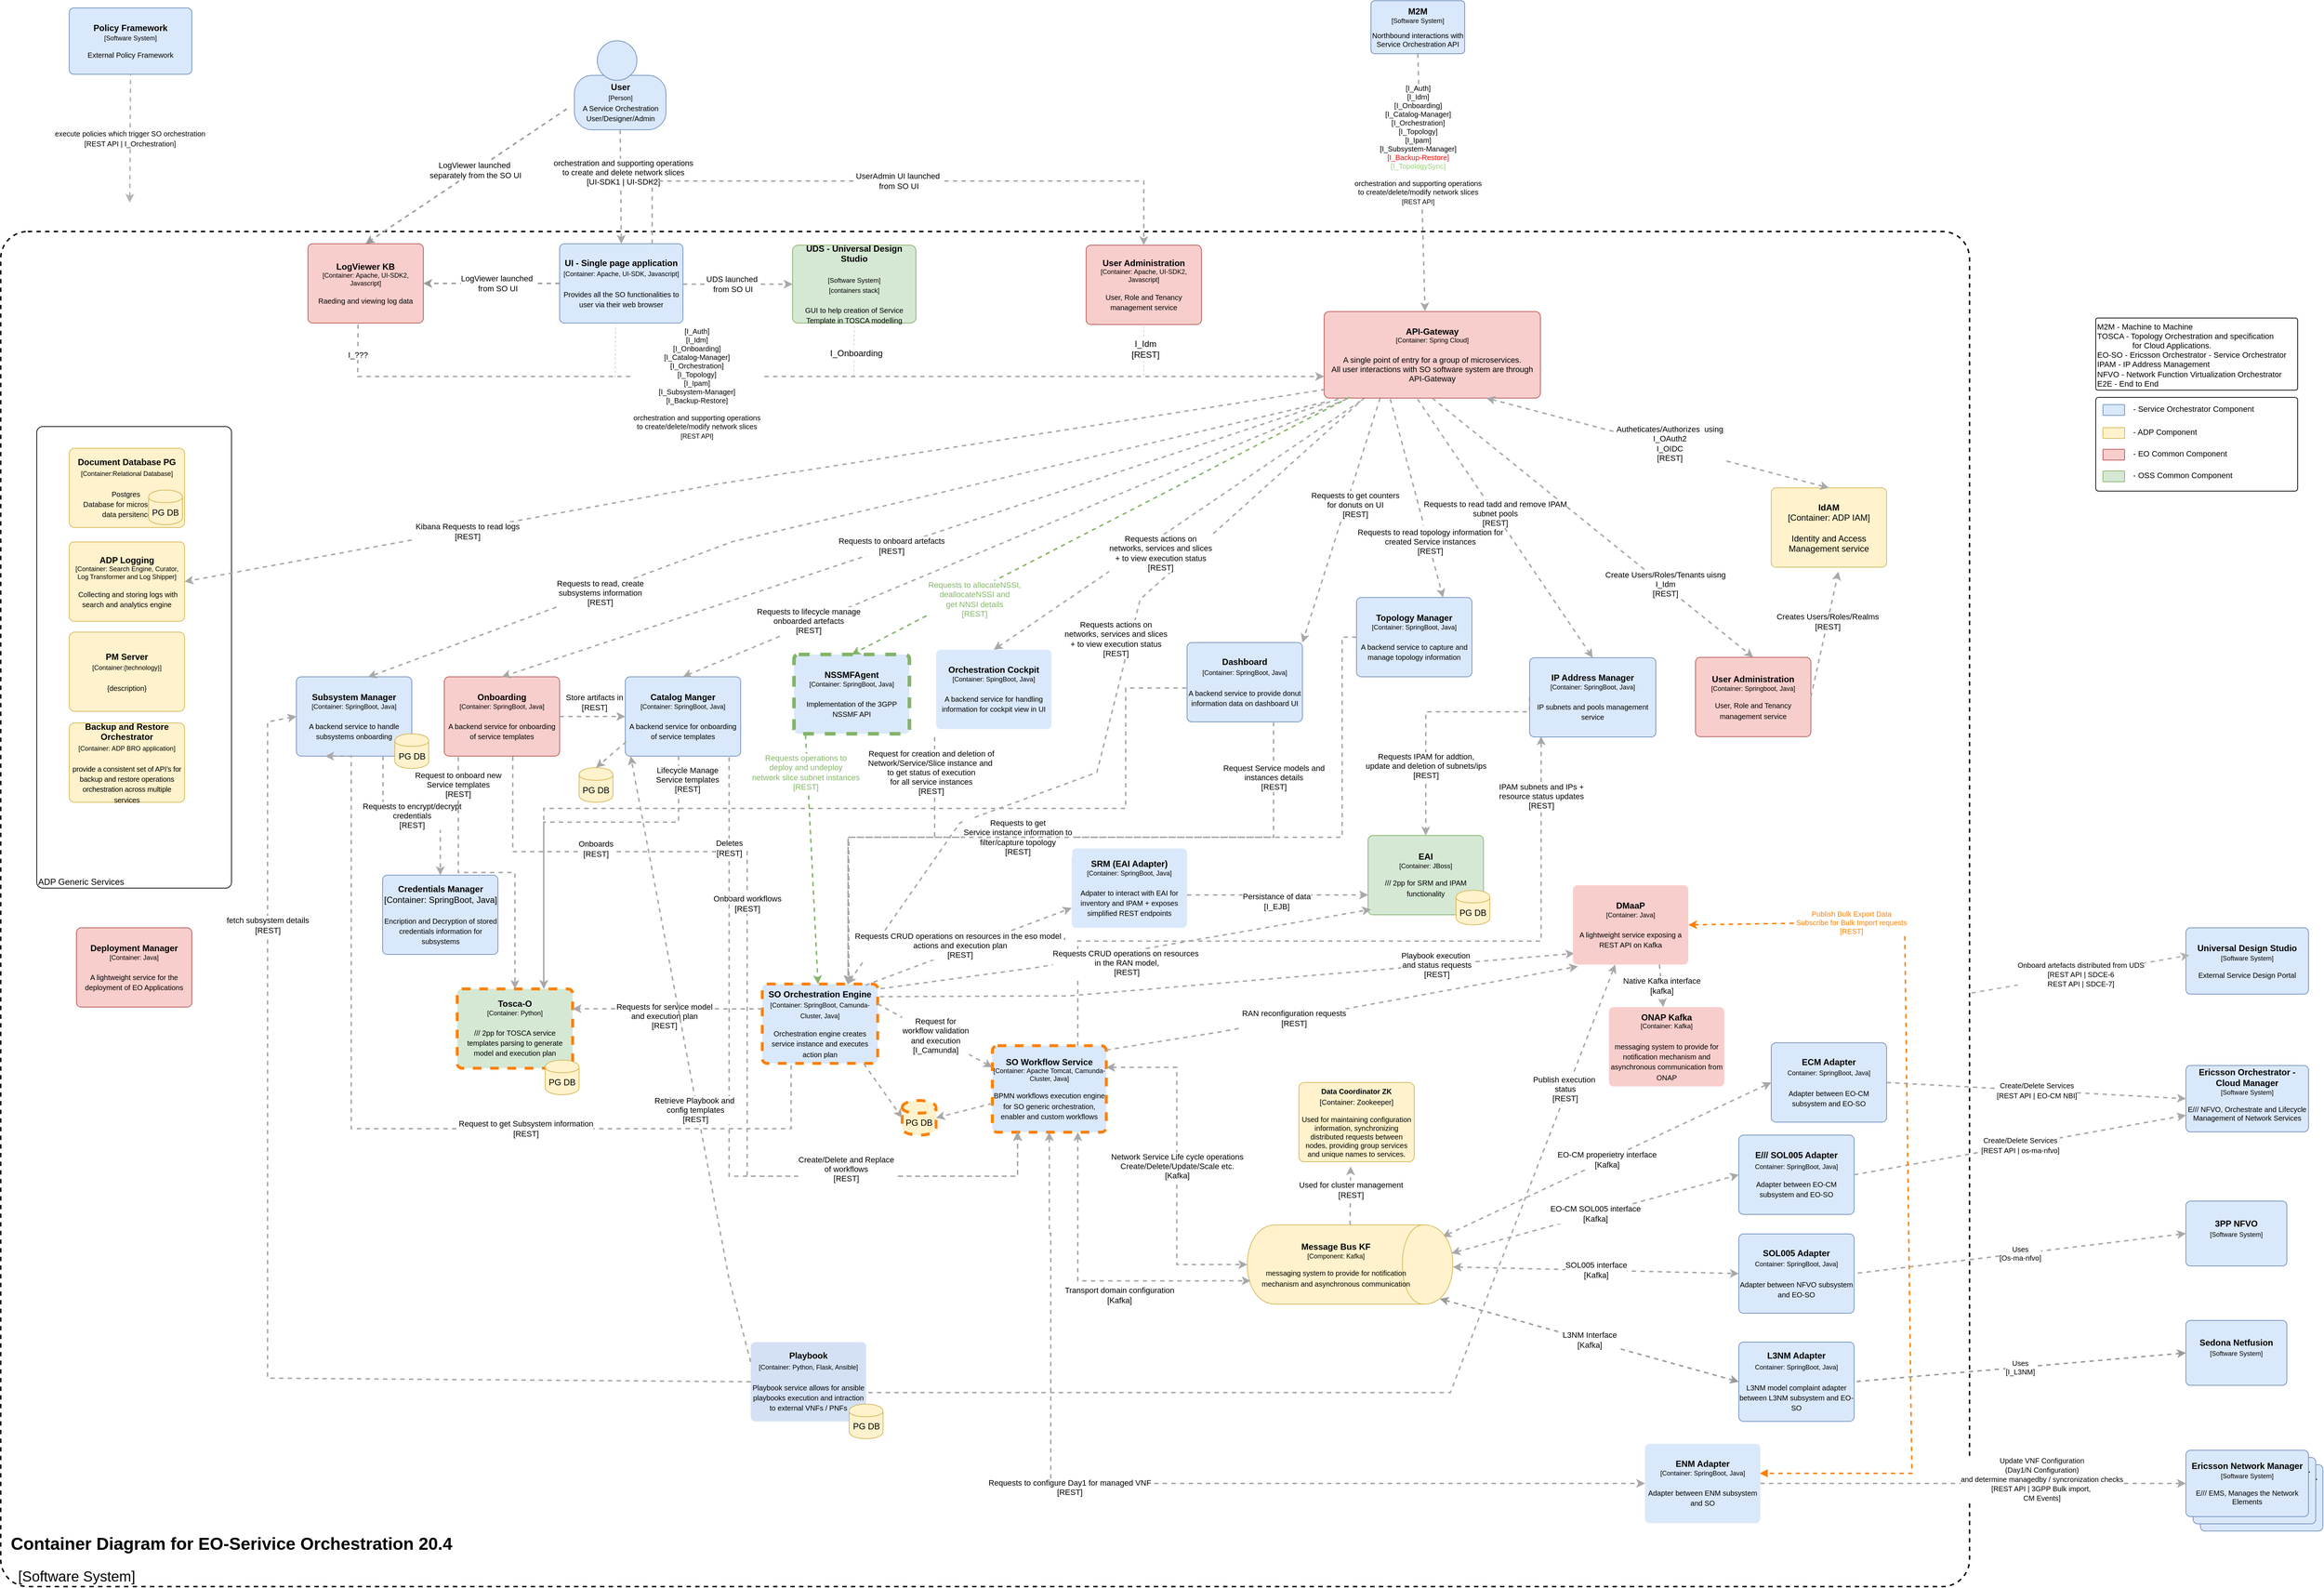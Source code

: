 <mxfile version="12.2.2" type="device" pages="1"><diagram id="Qs1tALbuO7KAnAXreMhZ" name="EO-SO 20.4"><mxGraphModel dx="222" dy="792" grid="1" gridSize="10" guides="1" tooltips="1" connect="1" arrows="1" fold="1" page="1" pageScale="1" pageWidth="850" pageHeight="1100" math="0" shadow="0"><root><mxCell id="eOnBJu-kauoTRVjVZQrH-0"/><mxCell id="eOnBJu-kauoTRVjVZQrH-1" parent="eOnBJu-kauoTRVjVZQrH-0"/><object label="&lt;font size=&quot;1&quot;&gt;&lt;b style=&quot;font-size: 12px&quot;&gt;Ericsson Network Manager&lt;/b&gt;&lt;/font&gt;&lt;br&gt;&lt;font style=&quot;font-size: 9px&quot;&gt;[Software System]&lt;br&gt;&lt;/font&gt;&lt;br&gt;E/// EMS, Manages the Network Elements" c4Name="name" c4Type="SoftwareSystem" c4Description="Beschreibung" placeholders="1" id="HBhXGk4YIMv3sGvja4I8-7"><mxCell style="rounded=1;labelBackgroundColor=none;fillColor=#dae8fc;align=center;arcSize=7;strokeColor=#6c8ebf;fontSize=10;html=1;whiteSpace=wrap;" parent="eOnBJu-kauoTRVjVZQrH-1" vertex="1"><mxGeometry x="4420" y="2680" width="170" height="92" as="geometry"/><C4SoftwareSystem as="c4"/></mxCell></object><object label="&lt;div style=&quot;text-align: left ; font-size: 20px&quot;&gt;&lt;span&gt;&amp;nbsp; &amp;nbsp; [Software System]&lt;/span&gt;&lt;br&gt;&lt;/div&gt;" placeholders="1" c4Name="name" c4Type="ExecutionEnvironment" c4Application="applicationAndVersion" id="eOnBJu-kauoTRVjVZQrH-2"><mxCell style="rounded=1;whiteSpace=wrap;html=1;labelBackgroundColor=none;fillColor=#ffffff;fontColor=#000000;align=left;arcSize=2;strokeColor=#000000;verticalAlign=bottom;strokeWidth=2;fontSize=12;dashed=1;" parent="eOnBJu-kauoTRVjVZQrH-1" vertex="1"><mxGeometry x="1370" y="970" width="2730" height="1879" as="geometry"/><C4ExecutionEnvironment as="c4"/></mxCell></object><object label="&lt;div style=&quot;text-align: left; font-size: 11px;&quot;&gt;&lt;div style=&quot;text-align: center; font-size: 11px;&quot;&gt;&lt;span style=&quot;font-size: 11px;&quot;&gt;Requests&amp;nbsp;&lt;/span&gt;&lt;span style=&quot;font-size: 11px;&quot;&gt;actions on&lt;/span&gt;&lt;/div&gt;&lt;div style=&quot;text-align: center; font-size: 11px;&quot;&gt;&lt;span style=&quot;font-size: 11px;&quot;&gt;networks, services and&lt;/span&gt;&lt;span style=&quot;font-size: 11px;&quot;&gt;&amp;nbsp;slices&lt;/span&gt;&lt;/div&gt;&lt;div style=&quot;text-align: center; font-size: 11px;&quot;&gt;&lt;span style=&quot;font-size: 11px;&quot;&gt;+ to view execution status&lt;/span&gt;&lt;/div&gt;&lt;div style=&quot;text-align: center; font-size: 11px;&quot;&gt;[REST]&lt;/div&gt;&lt;/div&gt;" c4Type="Relationship" c4Description="Description" c4Technology="technology" id="ky4Ct7HpNC-zkrZmByKy-0"><mxCell style="rounded=0;html=1;jettySize=auto;orthogonalLoop=1;strokeColor=#A8A8A8;strokeWidth=2;fontColor=#000000;jumpStyle=none;dashed=1;fontSize=11;fontStyle=0;exitX=0.187;exitY=0.997;exitDx=0;exitDy=0;exitPerimeter=0;" parent="eOnBJu-kauoTRVjVZQrH-1" source="eOnBJu-kauoTRVjVZQrH-40" target="eOnBJu-kauoTRVjVZQrH-19" edge="1"><mxGeometry x="-0.158" y="-20" width="160" relative="1" as="geometry"><mxPoint x="3265.4" y="1215.2" as="sourcePoint"/><mxPoint x="2634" y="1591" as="targetPoint"/><mxPoint as="offset"/><Array as="points"><mxPoint x="2950" y="1480"/><mxPoint x="2890" y="1720"/><mxPoint x="2700" y="1790"/></Array></mxGeometry><C4Relationship as="c4"/></mxCell></object><mxCell id="eOnBJu-kauoTRVjVZQrH-3" value="" style="group;rounded=0;labelBackgroundColor=none;fillColor=none;fontColor=#000000;align=center;html=1;fontSize=12;" parent="eOnBJu-kauoTRVjVZQrH-1" vertex="1" connectable="0"><mxGeometry x="2165.5" y="705.5" width="127" height="123.5" as="geometry"/><C4Person as="c4"/></mxCell><object label="&lt;b&gt;User&lt;/b&gt;&lt;div&gt;&lt;font style=&quot;font-size: 9px&quot;&gt;[Person]&lt;/font&gt;&lt;/div&gt;&lt;div&gt;&lt;font style=&quot;font-size: 10px&quot;&gt;A Service Orchestration User/Designer/Admin&lt;/font&gt;&lt;br&gt;&lt;/div&gt;" placeholders="1" c4Name="name" c4Type="body" c4Description="Description" id="eOnBJu-kauoTRVjVZQrH-4"><mxCell style="rounded=1;whiteSpace=wrap;html=1;labelBackgroundColor=none;fillColor=#dae8fc;fontColor=#000000;align=center;arcSize=33;strokeColor=#6c8ebf;fontSize=12;" parent="eOnBJu-kauoTRVjVZQrH-3" vertex="1"><mxGeometry y="48.028" width="127" height="75.472" as="geometry"/><C4Person as="c4"/></mxCell></object><mxCell id="eOnBJu-kauoTRVjVZQrH-5" value="" style="ellipse;whiteSpace=wrap;html=1;aspect=fixed;rounded=0;labelBackgroundColor=none;fillColor=#dae8fc;fontSize=12;fontColor=#000000;align=center;strokeColor=#6c8ebf;" parent="eOnBJu-kauoTRVjVZQrH-3" vertex="1"><mxGeometry x="31.75" width="54.889" height="54.889" as="geometry"/><C4Person as="c4"/></mxCell><object label="&lt;span style=&quot;font-size: 12px&quot;&gt;&lt;b style=&quot;font-size: 12px&quot;&gt;UI - Single page application&lt;/b&gt;&lt;/span&gt;&lt;div&gt;&lt;font style=&quot;font-size: 9px&quot;&gt;[Container: Apache, UI-SDK, Javascript]&lt;/font&gt;&lt;/div&gt;&lt;div style=&quot;font-size: 12px&quot;&gt;&lt;br style=&quot;font-size: 12px&quot;&gt;&lt;/div&gt;&lt;font style=&quot;font-size: 10px&quot;&gt;Provides all the SO functionalities to user via their web browser&lt;/font&gt;" placeholders="1" c4Name="name" c4Type="Container" c4Technology="technology" c4Description="Description" id="eOnBJu-kauoTRVjVZQrH-9"><mxCell style="rounded=1;whiteSpace=wrap;html=1;labelBackgroundColor=none;fillColor=#dae8fc;fontColor=#000000;align=center;arcSize=6;strokeColor=#6c8ebf;fontSize=12;" parent="eOnBJu-kauoTRVjVZQrH-1" vertex="1"><mxGeometry x="2145" y="987" width="171" height="110" as="geometry"/><C4Container as="c4"/></mxCell></object><object label="&lt;span style=&quot;font-size: 12px&quot;&gt;&lt;b&gt;Orchestration Cockpit&lt;/b&gt;&lt;/span&gt;&lt;div style=&quot;font-size: 9px&quot;&gt;[Container:&amp;nbsp;&lt;span&gt;SpingBoot, Java&lt;/span&gt;&lt;span&gt;]&lt;/span&gt;&lt;/div&gt;&lt;div style=&quot;font-size: 12px&quot;&gt;&lt;br style=&quot;font-size: 12px&quot;&gt;&lt;/div&gt;&lt;div&gt;&lt;font style=&quot;font-size: 10px&quot;&gt;A backend service for handling information for cockpit view in UI&lt;/font&gt;&lt;/div&gt;" placeholders="1" c4Name="name" c4Type="Container" c4Technology="technology" c4Description="Description" id="eOnBJu-kauoTRVjVZQrH-10"><mxCell style="rounded=1;whiteSpace=wrap;html=1;labelBackgroundColor=none;fillColor=#dae8fc;fontColor=#000000;align=center;arcSize=6;strokeColor=none;fontSize=12;dashed=1;strokeWidth=2;" parent="eOnBJu-kauoTRVjVZQrH-1" vertex="1"><mxGeometry x="2667" y="1550" width="160" height="110" as="geometry"/><C4Container as="c4"/></mxCell></object><object label="&lt;span style=&quot;font-size: 12px&quot;&gt;&lt;b&gt;Onboarding&lt;/b&gt;&lt;/span&gt;&lt;div style=&quot;font-size: 9px&quot;&gt;[Container:&amp;nbsp;&lt;span&gt;SpringBoot, Java&lt;/span&gt;&lt;span&gt;]&lt;/span&gt;&lt;/div&gt;&lt;div style=&quot;font-size: 12px&quot;&gt;&lt;br style=&quot;font-size: 12px&quot;&gt;&lt;/div&gt;&lt;div&gt;&lt;font style=&quot;font-size: 10px&quot;&gt;A backend service for onboarding of service templates&lt;/font&gt;&lt;/div&gt;" placeholders="1" c4Name="name" c4Type="Container" c4Technology="technology" c4Description="Description" id="eOnBJu-kauoTRVjVZQrH-11"><mxCell style="rounded=1;whiteSpace=wrap;html=1;labelBackgroundColor=none;fillColor=#f8cecc;align=center;arcSize=6;strokeColor=#b85450;fontSize=12;" parent="eOnBJu-kauoTRVjVZQrH-1" vertex="1"><mxGeometry x="1985" y="1587.5" width="160" height="110" as="geometry"/><C4Container as="c4"/></mxCell></object><object label="&lt;span style=&quot;font-size: 12px&quot;&gt;&lt;b&gt;Subsystem Manager&lt;/b&gt;&lt;/span&gt;&lt;div style=&quot;font-size: 9px&quot;&gt;[Container:&amp;nbsp;&lt;span&gt;SpringBoot, Java&lt;/span&gt;&lt;span&gt;]&lt;/span&gt;&lt;/div&gt;&lt;div style=&quot;font-size: 12px&quot;&gt;&lt;br style=&quot;font-size: 12px&quot;&gt;&lt;/div&gt;&lt;div&gt;&lt;font style=&quot;font-size: 10px&quot;&gt;A backend service to handle subsystems onboarding&lt;/font&gt;&lt;/div&gt;" placeholders="1" c4Name="name" c4Type="Container" c4Technology="technology" c4Description="Description" id="eOnBJu-kauoTRVjVZQrH-12"><mxCell style="rounded=1;whiteSpace=wrap;html=1;labelBackgroundColor=none;fillColor=#dae8fc;align=center;arcSize=6;strokeColor=#6c8ebf;fontSize=12;" parent="eOnBJu-kauoTRVjVZQrH-1" vertex="1"><mxGeometry x="1780" y="1587.5" width="160" height="110" as="geometry"/><C4Container as="c4"/></mxCell></object><object label="&lt;b style=&quot;font-size: 12px&quot;&gt;Dashboard&lt;/b&gt;&lt;br style=&quot;font-size: 12px&quot;&gt;&lt;font style=&quot;font-size: 9px&quot;&gt;[Container:&amp;nbsp;SpringBoot, Java]&lt;/font&gt;&lt;br style=&quot;font-size: 12px&quot;&gt;&lt;div style=&quot;font-size: 12px&quot;&gt;&lt;br style=&quot;font-size: 12px&quot;&gt;&lt;/div&gt;&lt;div&gt;&lt;font style=&quot;font-size: 10px&quot;&gt;A backend service to provide donut information data on dashboard UI&lt;/font&gt;&lt;/div&gt;" placeholders="1" c4Name="name" c4Type="Container" c4Technology="technology" c4Description="Description" id="eOnBJu-kauoTRVjVZQrH-13"><mxCell style="rounded=1;whiteSpace=wrap;html=1;labelBackgroundColor=none;fillColor=#dae8fc;fontColor=#000000;align=center;arcSize=6;strokeColor=#6c8ebf;fontSize=12;" parent="eOnBJu-kauoTRVjVZQrH-1" vertex="1"><mxGeometry x="3015" y="1540" width="160" height="110" as="geometry"/><C4Container as="c4"/></mxCell></object><object label="&lt;span style=&quot;font-size: 12px&quot;&gt;&lt;b&gt;Topology Manager&lt;/b&gt;&lt;/span&gt;&lt;div style=&quot;font-size: 9px&quot;&gt;[Container:&amp;nbsp;&lt;span&gt;SpringBoot, Java&lt;/span&gt;&lt;span&gt;]&lt;/span&gt;&lt;/div&gt;&lt;div style=&quot;font-size: 12px&quot;&gt;&lt;br style=&quot;font-size: 12px&quot;&gt;&lt;/div&gt;&lt;div&gt;&lt;font style=&quot;font-size: 10px&quot;&gt;A backend service to capture and manage topology information&lt;/font&gt;&lt;/div&gt;" placeholders="1" c4Name="name" c4Type="Container" c4Technology="technology" c4Description="Description" id="eOnBJu-kauoTRVjVZQrH-14"><mxCell style="rounded=1;whiteSpace=wrap;html=1;labelBackgroundColor=none;fillColor=#dae8fc;fontColor=#000000;align=center;arcSize=6;strokeColor=#6c8ebf;fontSize=12;" parent="eOnBJu-kauoTRVjVZQrH-1" vertex="1"><mxGeometry x="3250" y="1477.5" width="160" height="110" as="geometry"/><C4Container as="c4"/></mxCell></object><object label="&lt;span style=&quot;font-size: 12px&quot;&gt;&lt;b&gt;Credentials Manager&lt;/b&gt;&lt;/span&gt;&lt;div style=&quot;font-size: 12px&quot;&gt;[Container:&amp;nbsp;&lt;span style=&quot;font-size: 12px&quot;&gt;SpringBoot, Java&lt;/span&gt;&lt;span style=&quot;font-size: 12px&quot;&gt;]&lt;/span&gt;&lt;/div&gt;&lt;div style=&quot;font-size: 12px&quot;&gt;&lt;br style=&quot;font-size: 12px&quot;&gt;&lt;/div&gt;&lt;div&gt;&lt;font style=&quot;font-size: 10px&quot;&gt;Encription and Decryption of stored credentials information for subsystems&lt;/font&gt;&lt;/div&gt;" placeholders="1" c4Name="name" c4Type="Container" c4Technology="technology" c4Description="Description" id="eOnBJu-kauoTRVjVZQrH-15"><mxCell style="rounded=1;whiteSpace=wrap;html=1;labelBackgroundColor=none;fillColor=#dae8fc;fontColor=#000000;align=center;arcSize=6;strokeColor=#6c8ebf;fontSize=12;" parent="eOnBJu-kauoTRVjVZQrH-1" vertex="1"><mxGeometry x="1899.5" y="1862.5" width="160" height="110" as="geometry"/><C4Container as="c4"/></mxCell></object><object label="&lt;b&gt;EAI&lt;/b&gt;&lt;br style=&quot;font-size: 12px&quot;&gt;&lt;div style=&quot;font-size: 9px&quot;&gt;&lt;font style=&quot;font-size: 9px&quot;&gt;[Container:&amp;nbsp;JBoss]&lt;/font&gt;&lt;/div&gt;&lt;div style=&quot;font-size: 9px&quot;&gt;&lt;br&gt;&lt;/div&gt;&lt;div&gt;&lt;font style=&quot;font-size: 10px&quot;&gt;/// 2pp for SRM and IPAM functionality&lt;/font&gt;&lt;/div&gt;" placeholders="1" c4Name="name" c4Type="Container" c4Technology="technology" c4Description="Description" id="eOnBJu-kauoTRVjVZQrH-16"><mxCell style="rounded=1;whiteSpace=wrap;html=1;labelBackgroundColor=none;fillColor=#d5e8d4;align=center;arcSize=6;strokeColor=#82b366;fontSize=12;" parent="eOnBJu-kauoTRVjVZQrH-1" vertex="1"><mxGeometry x="3266" y="1807.496" width="160" height="110" as="geometry"/><C4Container as="c4"/></mxCell></object><object label="&lt;b&gt;Tosca-O&lt;/b&gt;&lt;br style=&quot;font-size: 12px&quot;&gt;&lt;div style=&quot;font-size: 9px&quot;&gt;[Container:&amp;nbsp;&lt;span&gt;Python&lt;/span&gt;&lt;span&gt;]&lt;/span&gt;&lt;/div&gt;&lt;div style=&quot;font-size: 12px&quot;&gt;&lt;br style=&quot;font-size: 12px&quot;&gt;&lt;/div&gt;&lt;div&gt;&lt;font style=&quot;font-size: 10px&quot;&gt;/// 2pp for TOSCA service templates parsing to generate model and execution plan&lt;/font&gt;&lt;br style=&quot;font-size: 12px&quot;&gt;&lt;/div&gt;" placeholders="1" c4Name="name" c4Type="Container" c4Technology="technology" c4Description="Description" id="eOnBJu-kauoTRVjVZQrH-17"><mxCell style="rounded=1;whiteSpace=wrap;html=1;labelBackgroundColor=none;fillColor=#d5e8d4;align=center;arcSize=6;strokeColor=#FF8000;fontSize=12;dashed=1;strokeWidth=4;" parent="eOnBJu-kauoTRVjVZQrH-1" vertex="1"><mxGeometry x="2003" y="2020.221" width="160" height="110" as="geometry"/><C4Container as="c4"/></mxCell></object><object label="&lt;span style=&quot;font-size: 12px&quot;&gt;&lt;b&gt;SRM (EAI Adapter)&lt;/b&gt;&lt;/span&gt;&lt;div style=&quot;font-size: 9px&quot;&gt;[Container:&amp;nbsp;&lt;span&gt;SpringBoot, Java&lt;/span&gt;&lt;span&gt;]&lt;/span&gt;&lt;/div&gt;&lt;div style=&quot;font-size: 12px&quot;&gt;&lt;br style=&quot;font-size: 12px&quot;&gt;&lt;/div&gt;&lt;div&gt;&lt;font style=&quot;font-size: 10px&quot;&gt;Adpater to interact with EAI for inventory and IPAM + exposes simplified REST endpoints&lt;/font&gt;&lt;/div&gt;" placeholders="1" c4Name="name" c4Type="Container" c4Technology="technology" c4Description="Description" id="eOnBJu-kauoTRVjVZQrH-18"><mxCell style="rounded=1;whiteSpace=wrap;html=1;labelBackgroundColor=none;fillColor=#dae8fc;fontColor=#000000;align=center;arcSize=6;strokeColor=none;fontSize=12;strokeWidth=4;dashed=1;" parent="eOnBJu-kauoTRVjVZQrH-1" vertex="1"><mxGeometry x="2855" y="1825.5" width="160" height="110" as="geometry"/><C4Container as="c4"/></mxCell></object><object label="&lt;b style=&quot;font-size: 12px&quot;&gt;SO Orchestration Engine&lt;/b&gt;&lt;br style=&quot;font-size: 12px&quot;&gt;&lt;font style=&quot;font-size: 9px&quot;&gt;[Container:&amp;nbsp;SpringBoot, Camunda-Cluster, Java]&lt;br&gt;&lt;/font&gt;&lt;div style=&quot;font-size: 9px&quot;&gt;&lt;br&gt;&lt;/div&gt;&lt;div&gt;&lt;font style=&quot;font-size: 10px&quot;&gt;Orchestration engine creates service instance and executes action plan&lt;/font&gt;&lt;/div&gt;" placeholders="1" c4Name="name" c4Type="Container" c4Technology="technology" c4Description="Description" id="eOnBJu-kauoTRVjVZQrH-19"><mxCell style="rounded=1;whiteSpace=wrap;html=1;labelBackgroundColor=none;fillColor=#dae8fc;fontColor=#000000;align=center;arcSize=6;strokeColor=#FF8000;fontSize=12;strokeWidth=4;dashed=1;" parent="eOnBJu-kauoTRVjVZQrH-1" vertex="1"><mxGeometry x="2426" y="2013.5" width="160" height="110" as="geometry"/><C4Container as="c4"/></mxCell></object><object label="&lt;b&gt;SO Workflow Service&lt;/b&gt;&lt;br style=&quot;font-size: 12px&quot;&gt;&lt;div style=&quot;font-size: 9px&quot;&gt;&lt;font style=&quot;font-size: 9px&quot;&gt;[Container: Apache Tomcat, Camunda-Cluster, Java]&lt;/font&gt;&lt;/div&gt;&lt;div style=&quot;font-size: 9px&quot;&gt;&lt;br&gt;&lt;/div&gt;&lt;div&gt;&lt;font style=&quot;font-size: 10px&quot;&gt;BPMN workflows execution engine for SO generic orchestration, enabler and custom workflows&lt;/font&gt;&lt;/div&gt;" placeholders="1" c4Name="name" c4Type="Container" c4Technology="technology" c4Description="Description" id="eOnBJu-kauoTRVjVZQrH-20"><mxCell style="rounded=1;whiteSpace=wrap;html=1;labelBackgroundColor=none;fillColor=#dae8fc;fontColor=#000000;align=center;arcSize=6;strokeColor=#FF8000;fontSize=12;dashed=1;strokeWidth=4;" parent="eOnBJu-kauoTRVjVZQrH-1" vertex="1"><mxGeometry x="2745" y="2099" width="158" height="120" as="geometry"/><C4Container as="c4"/></mxCell></object><object label="&lt;div style=&quot;text-align: left; font-size: 11px;&quot;&gt;&lt;div style=&quot;text-align: center; font-size: 11px;&quot;&gt;&lt;span style=&quot;font-size: 11px;&quot;&gt;Requests to read, create&lt;/span&gt;&lt;/div&gt;&lt;div style=&quot;text-align: center; font-size: 11px;&quot;&gt;&lt;span style=&quot;font-size: 11px;&quot;&gt;subsystems information&lt;/span&gt;&lt;/div&gt;&lt;div style=&quot;text-align: center; font-size: 11px;&quot;&gt;[REST]&lt;/div&gt;&lt;/div&gt;" c4Type="Relationship" c4Description="Description" c4Technology="technology" id="eOnBJu-kauoTRVjVZQrH-21"><mxCell style="rounded=0;html=1;jettySize=auto;orthogonalLoop=1;strokeColor=#A8A8A8;strokeWidth=2;fontColor=#000000;jumpStyle=none;dashed=1;fontSize=11;fontStyle=0;exitX=0.003;exitY=1.047;exitDx=0;exitDy=0;exitPerimeter=0;entryX=0.619;entryY=0.005;entryDx=0;entryDy=0;entryPerimeter=0;" parent="eOnBJu-kauoTRVjVZQrH-1" source="eOnBJu-kauoTRVjVZQrH-40" target="eOnBJu-kauoTRVjVZQrH-12" edge="1"><mxGeometry x="0.505" y="2" width="160" relative="1" as="geometry"><mxPoint x="2385" y="1470" as="sourcePoint"/><mxPoint x="1957" y="1589.0" as="targetPoint"/><mxPoint x="1" as="offset"/><Array as="points"><mxPoint x="2385" y="1400"/></Array></mxGeometry><C4Relationship as="c4"/></mxCell></object><object label="&lt;div style=&quot;text-align: left; font-size: 11px;&quot;&gt;&lt;div style=&quot;text-align: center; font-size: 11px;&quot;&gt;&lt;span style=&quot;font-size: 11px;&quot;&gt;Requests to onboard artefacts&lt;/span&gt;&lt;/div&gt;&lt;div style=&quot;text-align: center; font-size: 11px;&quot;&gt;[REST]&lt;/div&gt;&lt;/div&gt;" c4Type="Relationship" c4Description="Description" c4Technology="technology" id="eOnBJu-kauoTRVjVZQrH-22"><mxCell style="rounded=0;html=1;jettySize=auto;orthogonalLoop=1;strokeColor=#A8A8A8;strokeWidth=2;fontColor=#000000;jumpStyle=none;dashed=1;entryX=0.5;entryY=0;fontSize=11;fontStyle=0;exitX=0.066;exitY=1.011;exitDx=0;exitDy=0;exitPerimeter=0;" parent="eOnBJu-kauoTRVjVZQrH-1" source="eOnBJu-kauoTRVjVZQrH-40" target="eOnBJu-kauoTRVjVZQrH-11" edge="1"><mxGeometry x="0.065" y="-2" width="160" relative="1" as="geometry"><mxPoint x="2425" y="1498" as="sourcePoint"/><mxPoint x="2585" y="1498" as="targetPoint"/><mxPoint x="-1" as="offset"/></mxGeometry><C4Relationship as="c4"/></mxCell></object><object label="&lt;div style=&quot;text-align: left; font-size: 11px;&quot;&gt;&lt;div style=&quot;text-align: center; font-size: 11px;&quot;&gt;&lt;span style=&quot;font-size: 11px;&quot;&gt;Requests&amp;nbsp;&lt;/span&gt;&lt;span style=&quot;font-size: 11px;&quot;&gt;actions on&lt;/span&gt;&lt;/div&gt;&lt;div style=&quot;text-align: center; font-size: 11px;&quot;&gt;&lt;span style=&quot;font-size: 11px;&quot;&gt;networks, services and&lt;/span&gt;&lt;span style=&quot;font-size: 11px;&quot;&gt;&amp;nbsp;slices&lt;/span&gt;&lt;/div&gt;&lt;div style=&quot;text-align: center; font-size: 11px;&quot;&gt;&lt;span style=&quot;font-size: 11px;&quot;&gt;+ to view execution status&lt;/span&gt;&lt;/div&gt;&lt;div style=&quot;text-align: center; font-size: 11px;&quot;&gt;[REST]&lt;/div&gt;&lt;/div&gt;" c4Type="Relationship" c4Description="Description" c4Technology="technology" id="eOnBJu-kauoTRVjVZQrH-23"><mxCell style="edgeStyle=none;rounded=0;html=1;jettySize=auto;orthogonalLoop=1;strokeColor=#A8A8A8;strokeWidth=2;fontColor=#000000;jumpStyle=none;dashed=1;fontSize=11;fontStyle=0;exitX=0.168;exitY=1.035;exitDx=0;exitDy=0;exitPerimeter=0;entryX=0.5;entryY=0;entryDx=0;entryDy=0;" parent="eOnBJu-kauoTRVjVZQrH-1" source="eOnBJu-kauoTRVjVZQrH-40" target="eOnBJu-kauoTRVjVZQrH-10" edge="1"><mxGeometry x="0.135" y="20" width="160" relative="1" as="geometry"><mxPoint x="2475" y="1498" as="sourcePoint"/><mxPoint x="2624" y="1581" as="targetPoint"/><mxPoint y="-1" as="offset"/></mxGeometry><C4Relationship as="c4"/></mxCell></object><object label="&lt;div style=&quot;text-align: left; font-size: 11px;&quot;&gt;&lt;div style=&quot;text-align: center; font-size: 11px;&quot;&gt;&lt;span style=&quot;font-size: 11px;&quot;&gt;Requests to get counters&lt;/span&gt;&lt;/div&gt;&lt;div style=&quot;text-align: center; font-size: 11px;&quot;&gt;&lt;span style=&quot;font-size: 11px;&quot;&gt;for donuts on UI&lt;/span&gt;&lt;/div&gt;&lt;div style=&quot;text-align: center; font-size: 11px;&quot;&gt;[REST]&lt;/div&gt;&lt;/div&gt;" c4Type="Relationship" c4Description="Description" c4Technology="technology" id="eOnBJu-kauoTRVjVZQrH-24"><mxCell style="edgeStyle=none;rounded=0;html=1;jettySize=auto;orthogonalLoop=1;strokeColor=#A8A8A8;strokeWidth=2;fontColor=#000000;jumpStyle=none;dashed=1;entryX=1;entryY=0;fontSize=11;fontStyle=0;exitX=0.259;exitY=0.999;exitDx=0;exitDy=0;exitPerimeter=0;entryDx=0;entryDy=0;" parent="eOnBJu-kauoTRVjVZQrH-1" source="eOnBJu-kauoTRVjVZQrH-40" target="eOnBJu-kauoTRVjVZQrH-13" edge="1"><mxGeometry x="-0.145" y="12" width="160" relative="1" as="geometry"><mxPoint x="2495" y="1479" as="sourcePoint"/><mxPoint x="2715" y="1498" as="targetPoint"/><mxPoint as="offset"/></mxGeometry><C4Relationship as="c4"/></mxCell></object><object label="&lt;div style=&quot;text-align: left; font-size: 11px;&quot;&gt;&lt;div style=&quot;text-align: center; font-size: 11px;&quot;&gt;&lt;span style=&quot;font-size: 11px;&quot;&gt;Requests to read topology information for&lt;/span&gt;&lt;/div&gt;&lt;div style=&quot;text-align: center; font-size: 11px;&quot;&gt;&lt;span style=&quot;font-size: 11px;&quot;&gt;created Service instances&lt;/span&gt;&lt;/div&gt;&lt;div style=&quot;text-align: center; font-size: 11px;&quot;&gt;[REST]&lt;/div&gt;&lt;/div&gt;" c4Type="Relationship" c4Description="Description" c4Technology="technology" id="eOnBJu-kauoTRVjVZQrH-26"><mxCell style="edgeStyle=none;rounded=0;html=1;entryX=0.75;entryY=0;jettySize=auto;orthogonalLoop=1;strokeColor=#A8A8A8;strokeWidth=2;fontColor=#000000;jumpStyle=none;dashed=1;fontSize=11;fontStyle=0;exitX=0.306;exitY=1.011;exitDx=0;exitDy=0;exitPerimeter=0;" parent="eOnBJu-kauoTRVjVZQrH-1" source="eOnBJu-kauoTRVjVZQrH-40" target="eOnBJu-kauoTRVjVZQrH-14" edge="1"><mxGeometry x="0.444" y="2" width="160" relative="1" as="geometry"><mxPoint x="2665" y="1448" as="sourcePoint"/><mxPoint x="2825" y="1448" as="targetPoint"/><mxPoint as="offset"/></mxGeometry><C4Relationship as="c4"/></mxCell></object><object label="&lt;div style=&quot;text-align: left; font-size: 11px;&quot;&gt;&lt;div style=&quot;text-align: center; font-size: 11px;&quot;&gt;&lt;span style=&quot;font-size: 11px;&quot;&gt;Requests to encrypt/decrypt&lt;/span&gt;&lt;/div&gt;&lt;div style=&quot;text-align: center; font-size: 11px;&quot;&gt;&lt;span style=&quot;font-size: 11px;&quot;&gt;credentials&lt;/span&gt;&lt;/div&gt;&lt;div style=&quot;text-align: center; font-size: 11px;&quot;&gt;[REST]&lt;/div&gt;&lt;/div&gt;" c4Type="Relationship" c4Description="Description" c4Technology="technology" id="eOnBJu-kauoTRVjVZQrH-27"><mxCell style="rounded=0;html=1;jettySize=auto;orthogonalLoop=1;strokeColor=#A8A8A8;strokeWidth=2;fontColor=#000000;jumpStyle=none;dashed=1;startArrow=none;startFill=0;fontSize=11;exitX=0.75;exitY=1;exitDx=0;exitDy=0;fontStyle=0;edgeStyle=orthogonalEdgeStyle;" parent="eOnBJu-kauoTRVjVZQrH-1" source="eOnBJu-kauoTRVjVZQrH-12" target="eOnBJu-kauoTRVjVZQrH-15" edge="1"><mxGeometry width="160" relative="1" as="geometry"><mxPoint x="2065" y="1668" as="sourcePoint"/><mxPoint x="2065" y="1728" as="targetPoint"/></mxGeometry><C4Relationship as="c4"/></mxCell></object><object label="&lt;div style=&quot;text-align: left; font-size: 11px;&quot;&gt;&lt;div style=&quot;text-align: center; font-size: 11px;&quot;&gt;&lt;span style=&quot;font-size: 11px;&quot;&gt;Request to onboard new&lt;/span&gt;&lt;/div&gt;&lt;div style=&quot;text-align: center; font-size: 11px;&quot;&gt;&lt;span style=&quot;font-size: 11px;&quot;&gt;Service templates&lt;/span&gt;&lt;/div&gt;&lt;div style=&quot;text-align: center; font-size: 11px;&quot;&gt;[REST]&lt;/div&gt;&lt;/div&gt;" c4Type="Relationship" c4Description="Description" c4Technology="technology" id="eOnBJu-kauoTRVjVZQrH-29"><mxCell style="rounded=0;html=1;jettySize=auto;orthogonalLoop=1;strokeColor=#A8A8A8;strokeWidth=2;fontColor=#000000;jumpStyle=none;dashed=1;exitX=0.121;exitY=1.012;fillColor=#d5e8d4;exitPerimeter=0;fontSize=11;fontStyle=0;edgeStyle=orthogonalEdgeStyle;" parent="eOnBJu-kauoTRVjVZQrH-1" source="eOnBJu-kauoTRVjVZQrH-11" target="eOnBJu-kauoTRVjVZQrH-17" edge="1"><mxGeometry x="-0.808" width="160" relative="1" as="geometry"><mxPoint x="2255" y="1838" as="sourcePoint"/><mxPoint x="2144" y="2009" as="targetPoint"/><mxPoint as="offset"/></mxGeometry><C4Relationship as="c4"/></mxCell></object><object label="&lt;div style=&quot;text-align: left; font-size: 11px;&quot;&gt;&lt;div style=&quot;text-align: center; font-size: 11px;&quot;&gt;&lt;span style=&quot;font-size: 11px;&quot;&gt;Requests for service model&lt;/span&gt;&lt;/div&gt;&lt;div style=&quot;text-align: center; font-size: 11px;&quot;&gt;&lt;span style=&quot;font-size: 11px;&quot;&gt;and&amp;nbsp;&lt;/span&gt;&lt;span style=&quot;font-size: 11px;&quot;&gt;execution plan&lt;/span&gt;&lt;/div&gt;&lt;div style=&quot;text-align: center; font-size: 11px;&quot;&gt;[REST]&lt;/div&gt;&lt;/div&gt;" c4Type="Relationship" c4Description="Description" c4Technology="technology" id="eOnBJu-kauoTRVjVZQrH-31"><mxCell style="edgeStyle=orthogonalEdgeStyle;rounded=0;html=1;entryX=1;entryY=0.25;jettySize=auto;orthogonalLoop=1;strokeColor=#A8A8A8;strokeWidth=2;fontColor=#000000;jumpStyle=none;dashed=1;fillColor=#d5e8d4;fontSize=11;fontStyle=0;entryDx=0;entryDy=0;" parent="eOnBJu-kauoTRVjVZQrH-1" target="eOnBJu-kauoTRVjVZQrH-17" edge="1"><mxGeometry x="0.03" y="10" width="160" relative="1" as="geometry"><mxPoint x="2426" y="2048" as="sourcePoint"/><mxPoint x="2665" y="1949" as="targetPoint"/><mxPoint as="offset"/><Array as="points"><mxPoint x="2426" y="2048"/></Array></mxGeometry><C4Relationship as="c4"/></mxCell></object><object label="&lt;div style=&quot;text-align: left; font-size: 11px;&quot;&gt;&lt;div style=&quot;text-align: center; font-size: 11px;&quot;&gt;&lt;span style=&quot;font-size: 11px;&quot;&gt;Requests IPAM for addtion,&lt;/span&gt;&lt;/div&gt;&lt;div style=&quot;text-align: center; font-size: 11px;&quot;&gt;&lt;span style=&quot;font-size: 11px;&quot;&gt;update and deletion of subnets/ips&lt;/span&gt;&lt;/div&gt;&lt;div style=&quot;text-align: center; font-size: 11px;&quot;&gt;[REST]&lt;/div&gt;&lt;/div&gt;" c4Type="Relationship" c4Description="Description" c4Technology="technology" id="eOnBJu-kauoTRVjVZQrH-32"><mxCell style="rounded=0;html=1;jettySize=auto;orthogonalLoop=1;strokeColor=#A8A8A8;strokeWidth=2;fontColor=#000000;jumpStyle=none;dashed=1;exitX=0;exitY=0.5;fillColor=#e1d5e7;exitDx=0;exitDy=0;fontSize=11;edgeStyle=orthogonalEdgeStyle;fontStyle=0;entryX=0.5;entryY=0;entryDx=0;entryDy=0;" parent="eOnBJu-kauoTRVjVZQrH-1" source="eOnBJu-kauoTRVjVZQrH-45" target="eOnBJu-kauoTRVjVZQrH-16" edge="1"><mxGeometry x="0.421" width="160" relative="1" as="geometry"><mxPoint x="3115" y="1679" as="sourcePoint"/><mxPoint x="3280" y="1807" as="targetPoint"/><mxPoint as="offset"/><Array as="points"><mxPoint x="3490" y="1636"/><mxPoint x="3346" y="1636"/></Array></mxGeometry><C4Relationship as="c4"/></mxCell></object><object label="&lt;div style=&quot;text-align: left; font-size: 11px;&quot;&gt;&lt;div style=&quot;text-align: center; font-size: 11px;&quot;&gt;&lt;span style=&quot;font-size: 11px;&quot;&gt;Requests to get&lt;/span&gt;&lt;/div&gt;&lt;div style=&quot;text-align: center; font-size: 11px;&quot;&gt;&lt;span style=&quot;font-size: 11px;&quot;&gt;Service instance information to&lt;/span&gt;&lt;/div&gt;&lt;div style=&quot;text-align: center; font-size: 11px;&quot;&gt;&lt;span style=&quot;font-size: 11px;&quot;&gt;filter/capture topology&lt;/span&gt;&lt;/div&gt;&lt;div style=&quot;text-align: center; font-size: 11px;&quot;&gt;[REST]&lt;/div&gt;&lt;/div&gt;" c4Type="Relationship" c4Description="Description" c4Technology="technology" id="eOnBJu-kauoTRVjVZQrH-33"><mxCell style="edgeStyle=orthogonalEdgeStyle;rounded=0;html=1;jettySize=auto;orthogonalLoop=1;strokeColor=#A8A8A8;strokeWidth=2;fontColor=#000000;jumpStyle=none;dashed=1;fillColor=#e1d5e7;fontSize=11;fontStyle=0;exitX=0;exitY=0.5;exitDx=0;exitDy=0;" parent="eOnBJu-kauoTRVjVZQrH-1" source="eOnBJu-kauoTRVjVZQrH-14" edge="1"><mxGeometry x="0.26" width="160" relative="1" as="geometry"><mxPoint x="3200" y="1616" as="sourcePoint"/><mxPoint x="2545" y="2014" as="targetPoint"/><mxPoint as="offset"/><Array as="points"><mxPoint x="3230" y="1533"/><mxPoint x="3230" y="1810"/><mxPoint x="2545" y="1810"/></Array></mxGeometry><C4Relationship as="c4"/></mxCell></object><object label="&lt;div style=&quot;text-align: left; font-size: 11px;&quot;&gt;&lt;div style=&quot;text-align: center; font-size: 11px;&quot;&gt;&lt;span style=&quot;font-size: 11px;&quot;&gt;Request Service models and&lt;/span&gt;&lt;/div&gt;&lt;div style=&quot;text-align: center; font-size: 11px;&quot;&gt;&lt;span style=&quot;font-size: 11px;&quot;&gt;instances details&lt;/span&gt;&lt;/div&gt;&lt;div style=&quot;text-align: center; font-size: 11px;&quot;&gt;[REST]&lt;/div&gt;&lt;/div&gt;" c4Type="Relationship" c4Description="Description" c4Technology="technology" id="eOnBJu-kauoTRVjVZQrH-34"><mxCell style="rounded=0;html=1;jettySize=auto;orthogonalLoop=1;strokeColor=#A8A8A8;strokeWidth=2;fontColor=#000000;jumpStyle=none;dashed=1;fillColor=#e1d5e7;fontSize=11;fontStyle=0;edgeStyle=orthogonalEdgeStyle;exitX=0.75;exitY=1;exitDx=0;exitDy=0;" parent="eOnBJu-kauoTRVjVZQrH-1" source="eOnBJu-kauoTRVjVZQrH-13" edge="1"><mxGeometry x="-0.839" width="160" relative="1" as="geometry"><mxPoint x="3050" y="1640" as="sourcePoint"/><mxPoint x="2545" y="2014" as="targetPoint"/><mxPoint as="offset"/><Array as="points"><mxPoint x="3135" y="1810"/><mxPoint x="2545" y="1810"/></Array></mxGeometry><C4Relationship as="c4"/></mxCell></object><object label="&lt;div style=&quot;text-align: left; font-size: 11px;&quot;&gt;&lt;div style=&quot;text-align: center; font-size: 11px;&quot;&gt;&lt;span style=&quot;font-size: 11px;&quot;&gt;Request for&lt;/span&gt;&lt;/div&gt;&lt;div style=&quot;text-align: center; font-size: 11px;&quot;&gt;&lt;span style=&quot;font-size: 11px;&quot;&gt;workflow validation&lt;/span&gt;&lt;/div&gt;&lt;div style=&quot;text-align: center; font-size: 11px;&quot;&gt;&lt;span style=&quot;font-size: 11px;&quot;&gt;and execution&lt;/span&gt;&lt;/div&gt;&lt;div style=&quot;text-align: center; font-size: 11px;&quot;&gt;[I_Camunda]&lt;/div&gt;&lt;/div&gt;" c4Type="Relationship" c4Description="Description" c4Technology="technology" id="eOnBJu-kauoTRVjVZQrH-35"><mxCell style="edgeStyle=none;rounded=0;html=1;jettySize=auto;orthogonalLoop=1;strokeColor=#A8A8A8;strokeWidth=2;fontColor=#000000;jumpStyle=none;dashed=1;exitX=1;exitY=0.25;entryX=0;entryY=0.25;fontSize=11;fontStyle=0" parent="eOnBJu-kauoTRVjVZQrH-1" source="eOnBJu-kauoTRVjVZQrH-19" target="eOnBJu-kauoTRVjVZQrH-20" edge="1"><mxGeometry width="160" relative="1" as="geometry"><mxPoint x="2755" y="1989" as="sourcePoint"/><mxPoint x="2915" y="1989" as="targetPoint"/></mxGeometry><C4Relationship as="c4"/></mxCell></object><object label="&lt;div style=&quot;text-align: left; font-size: 11px;&quot;&gt;&lt;div style=&quot;text-align: center; font-size: 11px;&quot;&gt;&lt;span style=&quot;font-size: 11px;&quot;&gt;Persistance of data&lt;/span&gt;&lt;/div&gt;&lt;div style=&quot;text-align: center; font-size: 11px;&quot;&gt;[I_EJB]&lt;/div&gt;&lt;/div&gt;" c4Type="Relationship" c4Description="Description" c4Technology="technology" id="eOnBJu-kauoTRVjVZQrH-36"><mxCell style="rounded=0;html=1;jettySize=auto;orthogonalLoop=1;strokeColor=#A8A8A8;strokeWidth=2;fontColor=#000000;jumpStyle=none;dashed=1;fontSize=11;edgeStyle=orthogonalEdgeStyle;entryX=0;entryY=0.75;entryDx=0;entryDy=0;fontStyle=0" parent="eOnBJu-kauoTRVjVZQrH-1" target="eOnBJu-kauoTRVjVZQrH-16" edge="1"><mxGeometry x="-0.017" y="-9" width="160" relative="1" as="geometry"><mxPoint x="3015" y="1890" as="sourcePoint"/><mxPoint x="2925" y="1788" as="targetPoint"/><mxPoint as="offset"/><Array as="points"><mxPoint x="3015" y="1890"/></Array></mxGeometry><C4Relationship as="c4"/></mxCell></object><object label="&lt;div style=&quot;text-align: left ; font-size: 11px&quot;&gt;&lt;div style=&quot;text-align: center ; font-size: 11px&quot;&gt;&lt;span style=&quot;font-size: 11px&quot;&gt;Requests CRUD operations on resources in the eso model ,&lt;/span&gt;&lt;/div&gt;&lt;div style=&quot;text-align: center ; font-size: 11px&quot;&gt;&lt;span style=&quot;font-size: 11px&quot;&gt;actions and execution plan&lt;/span&gt;&lt;/div&gt;&lt;div style=&quot;text-align: center ; font-size: 11px&quot;&gt;[REST]&lt;/div&gt;&lt;/div&gt;" c4Type="Relationship" c4Description="Beschreibung" c4Technology="technology" id="eOnBJu-kauoTRVjVZQrH-38"><mxCell style="rounded=0;html=1;jettySize=auto;orthogonalLoop=1;strokeColor=#A8A8A8;strokeWidth=2;fontColor=#000000;jumpStyle=none;dashed=1;exitX=0.895;exitY=0.015;entryX=0;entryY=0.75;fillColor=#e1d5e7;exitPerimeter=0;fontSize=11;fontStyle=0;" parent="eOnBJu-kauoTRVjVZQrH-1" source="eOnBJu-kauoTRVjVZQrH-19" target="eOnBJu-kauoTRVjVZQrH-18" edge="1"><mxGeometry x="-0.071" y="6" width="160" relative="1" as="geometry"><mxPoint x="2595" y="1988" as="sourcePoint"/><mxPoint x="2755" y="1988" as="targetPoint"/><mxPoint as="offset"/></mxGeometry><C4Relationship as="c4"/></mxCell></object><object label="&lt;div style=&quot;text-align: left; font-size: 11px;&quot;&gt;&lt;div style=&quot;text-align: center; font-size: 11px;&quot;&gt;&lt;span style=&quot;font-size: 11px;&quot;&gt;IPAM subnets and IPs +&lt;/span&gt;&lt;/div&gt;&lt;div style=&quot;text-align: center; font-size: 11px;&quot;&gt;&lt;span style=&quot;font-size: 11px;&quot;&gt;resource status updates&lt;/span&gt;&lt;br style=&quot;font-size: 11px;&quot;&gt;&lt;/div&gt;&lt;div style=&quot;text-align: center; font-size: 11px;&quot;&gt;[REST]&lt;/div&gt;&lt;/div&gt;" c4Type="Relationship" c4Description="Beschreibung" c4Technology="technology" id="eOnBJu-kauoTRVjVZQrH-39"><mxCell style="edgeStyle=orthogonalEdgeStyle;rounded=0;html=1;jettySize=auto;orthogonalLoop=1;strokeColor=#A8A8A8;strokeWidth=2;fontColor=#000000;jumpStyle=none;dashed=1;exitX=0.75;exitY=0;fillColor=#e1d5e7;fontSize=11;fontStyle=0;entryX=0.091;entryY=0.991;entryDx=0;entryDy=0;entryPerimeter=0;" parent="eOnBJu-kauoTRVjVZQrH-1" source="eOnBJu-kauoTRVjVZQrH-20" target="eOnBJu-kauoTRVjVZQrH-45" edge="1"><mxGeometry x="0.844" width="160" relative="1" as="geometry"><mxPoint x="3055" y="1929" as="sourcePoint"/><mxPoint x="3215" y="1929" as="targetPoint"/><Array as="points"><mxPoint x="2864" y="1954"/><mxPoint x="3506" y="1954"/></Array><mxPoint as="offset"/></mxGeometry><C4Relationship as="c4"/></mxCell></object><object label="&lt;span style=&quot;font-size: 12px&quot;&gt;&lt;b&gt;API-Gateway&lt;/b&gt;&lt;/span&gt;&lt;div style=&quot;font-size: 9px&quot;&gt;[Container:&amp;nbsp;&lt;span&gt;Spring Cloud&lt;/span&gt;&lt;span&gt;]&lt;/span&gt;&lt;/div&gt;&lt;div style=&quot;font-size: 12px&quot;&gt;&lt;br style=&quot;font-size: 12px&quot;&gt;&lt;/div&gt;&lt;div style=&quot;font-size: 11px&quot;&gt;&lt;font style=&quot;font-size: 11px&quot;&gt;A single point of entry for a group of microservices.&lt;/font&gt;&lt;/div&gt;&lt;div style=&quot;font-size: 11px&quot;&gt;&lt;font style=&quot;font-size: 11px&quot;&gt;All user interactions with SO software system are through API-Gateway&lt;/font&gt;&lt;/div&gt;" placeholders="1" c4Name="name" c4Type="Container" c4Technology="technology" c4Description="Description" id="eOnBJu-kauoTRVjVZQrH-40"><mxCell style="rounded=1;whiteSpace=wrap;html=1;labelBackgroundColor=none;fillColor=#f8cecc;align=center;arcSize=6;strokeColor=#b85450;fontSize=12;" parent="eOnBJu-kauoTRVjVZQrH-1" vertex="1"><mxGeometry x="3205" y="1081" width="300" height="120" as="geometry"/><C4Container as="c4"/></mxCell></object><mxCell id="eOnBJu-kauoTRVjVZQrH-41" value="&lt;font size=&quot;1&quot;&gt;&lt;b style=&quot;font-size: 24px&quot;&gt;Container Diagram for EO-Serivice Orchestration 20.4&lt;/b&gt;&lt;/font&gt;" style="text;html=1;fontSize=32;" parent="eOnBJu-kauoTRVjVZQrH-1" vertex="1"><mxGeometry x="1382" y="2761" width="743" height="30" as="geometry"/></mxCell><object label="&lt;div style=&quot;text-align: left; font-size: 11px;&quot;&gt;&lt;div style=&quot;text-align: center; font-size: 11px;&quot;&gt;&lt;br style=&quot;font-size: 11px;&quot;&gt;&lt;/div&gt;&lt;/div&gt;" c4Type="Relationship" c4Description="Beschreibung" c4Technology="technology" id="eOnBJu-kauoTRVjVZQrH-43"><mxCell style="rounded=0;html=1;jettySize=auto;orthogonalLoop=1;strokeColor=#A8A8A8;strokeWidth=2;fontColor=#000000;jumpStyle=none;dashed=1;exitX=-0.006;exitY=0.573;edgeStyle=orthogonalEdgeStyle;fillColor=#d5e8d4;exitPerimeter=0;fontSize=11;fontStyle=0;entryX=0.75;entryY=0;entryDx=0;entryDy=0;exitDx=0;exitDy=0;" parent="eOnBJu-kauoTRVjVZQrH-1" source="eOnBJu-kauoTRVjVZQrH-13" target="eOnBJu-kauoTRVjVZQrH-17" edge="1"><mxGeometry x="-0.708" width="160" relative="1" as="geometry"><mxPoint x="2806" y="1669" as="sourcePoint"/><mxPoint x="2168" y="2004" as="targetPoint"/><Array as="points"><mxPoint x="2930" y="1603"/><mxPoint x="2930" y="1770"/><mxPoint x="2123" y="1770"/></Array><mxPoint as="offset"/></mxGeometry><C4Relationship as="c4"/></mxCell></object><object label="&lt;span style=&quot;font-size: 12px&quot;&gt;&lt;b&gt;IP Address Manager&lt;/b&gt;&lt;/span&gt;&lt;div style=&quot;font-size: 9px&quot;&gt;[Container:&amp;nbsp;&lt;span&gt;SpringBoot, Java&lt;/span&gt;&lt;span&gt;]&lt;/span&gt;&lt;/div&gt;&lt;div style=&quot;font-size: 12px&quot;&gt;&lt;br style=&quot;font-size: 12px&quot;&gt;&lt;/div&gt;&lt;div&gt;&lt;font style=&quot;font-size: 10px&quot;&gt;IP subnets and pools management service&lt;/font&gt;&lt;/div&gt;" placeholders="1" c4Name="name" c4Type="Container" c4Technology="technology" c4Description="Description" id="eOnBJu-kauoTRVjVZQrH-45"><mxCell style="rounded=1;whiteSpace=wrap;html=1;labelBackgroundColor=none;fillColor=#dae8fc;fontColor=#000000;align=center;arcSize=6;strokeColor=#6c8ebf;fontSize=12;" parent="eOnBJu-kauoTRVjVZQrH-1" vertex="1"><mxGeometry x="3490" y="1561" width="175" height="110" as="geometry"/><C4Container as="c4"/></mxCell></object><object label="&lt;span style=&quot;font-size: 12px&quot;&gt;&lt;b&gt;IdAM&lt;/b&gt;&lt;/span&gt;&lt;div style=&quot;font-size: 12px&quot;&gt;[Container: ADP IAM&lt;span style=&quot;font-size: 12px&quot;&gt;]&lt;/span&gt;&lt;/div&gt;&lt;div style=&quot;font-size: 12px&quot;&gt;&lt;br style=&quot;font-size: 12px&quot;&gt;&lt;/div&gt;&lt;div style=&quot;font-size: 12px&quot;&gt;Identity and Access Management service&lt;/div&gt;" placeholders="1" c4Name="name" c4Type="Container" c4Technology="technology" c4Description="Description" id="eOnBJu-kauoTRVjVZQrH-47"><mxCell style="rounded=1;whiteSpace=wrap;html=1;labelBackgroundColor=none;fillColor=#fff2cc;align=center;arcSize=6;strokeColor=#d6b656;fontSize=12;" parent="eOnBJu-kauoTRVjVZQrH-1" vertex="1"><mxGeometry x="3825" y="1325.5" width="160" height="110" as="geometry"/><C4Container as="c4"/></mxCell></object><object label="&lt;div style=&quot;text-align: left ; font-size: 11px&quot;&gt;&lt;div style=&quot;text-align: center ; font-size: 11px&quot;&gt;&lt;span style=&quot;font-size: 11px&quot;&gt;Autheticates/Authorizes&amp;nbsp; using&lt;br&gt;I_OAuth2&lt;br&gt;I_OIDC&lt;/span&gt;&lt;/div&gt;&lt;div style=&quot;text-align: center ; font-size: 11px&quot;&gt;[REST]&lt;/div&gt;&lt;/div&gt;" c4Type="Relationship" c4Description="Beschreibung" c4Technology="technology" id="eOnBJu-kauoTRVjVZQrH-48"><mxCell style="rounded=0;html=1;jettySize=auto;orthogonalLoop=1;strokeColor=#A8A8A8;strokeWidth=2;fontColor=#000000;jumpStyle=none;dashed=1;exitX=0.75;exitY=1;entryX=0.5;entryY=0;fontSize=11;exitDx=0;exitDy=0;startArrow=classic;startFill=1;fontStyle=0" parent="eOnBJu-kauoTRVjVZQrH-1" source="eOnBJu-kauoTRVjVZQrH-40" target="eOnBJu-kauoTRVjVZQrH-47" edge="1"><mxGeometry x="0.068" y="4" width="160" relative="1" as="geometry"><mxPoint x="3700" y="1443" as="sourcePoint"/><mxPoint x="4310" y="1875" as="targetPoint"/><mxPoint as="offset"/></mxGeometry><C4Relationship as="c4"/></mxCell></object><object label="&lt;span style=&quot;font-size: 12px&quot;&gt;&lt;b&gt;Catalog Manger&lt;/b&gt;&lt;/span&gt;&lt;div style=&quot;font-size: 9px&quot;&gt;[Container:&amp;nbsp;&lt;span&gt;SpringBoot, Java&lt;/span&gt;&lt;span&gt;]&lt;/span&gt;&lt;/div&gt;&lt;div style=&quot;font-size: 12px&quot;&gt;&lt;br style=&quot;font-size: 12px&quot;&gt;&lt;/div&gt;&lt;div&gt;&lt;font style=&quot;font-size: 10px&quot;&gt;A backend service for onboarding of service templates&lt;/font&gt;&lt;/div&gt;" placeholders="1" c4Name="name" c4Type="Container" c4Technology="technology" c4Description="Description" id="eOnBJu-kauoTRVjVZQrH-49"><mxCell style="rounded=1;whiteSpace=wrap;html=1;labelBackgroundColor=none;fillColor=#dae8fc;align=center;arcSize=6;strokeColor=#6c8ebf;fontSize=12;" parent="eOnBJu-kauoTRVjVZQrH-1" vertex="1"><mxGeometry x="2236" y="1587.5" width="160" height="110" as="geometry"/><C4Container as="c4"/></mxCell></object><object label="&lt;div style=&quot;text-align: left; font-size: 11px;&quot;&gt;&lt;div style=&quot;text-align: center; font-size: 11px;&quot;&gt;&lt;span style=&quot;font-size: 11px;&quot;&gt;Requests to lifecycle manage&lt;/span&gt;&lt;/div&gt;&lt;div style=&quot;text-align: center; font-size: 11px;&quot;&gt;&lt;span style=&quot;font-size: 11px;&quot;&gt;onboarded artefacts&lt;/span&gt;&lt;/div&gt;&lt;div style=&quot;text-align: center; font-size: 11px;&quot;&gt;[REST]&lt;/div&gt;&lt;/div&gt;" c4Type="Relationship" c4Description="Description" c4Technology="technology" id="eOnBJu-kauoTRVjVZQrH-50"><mxCell style="rounded=0;html=1;jettySize=auto;orthogonalLoop=1;strokeColor=#A8A8A8;strokeWidth=2;fontColor=#000000;jumpStyle=none;dashed=1;entryX=0.5;entryY=0;fontSize=11;fontStyle=0;exitX=0.104;exitY=1.011;exitDx=0;exitDy=0;exitPerimeter=0;" parent="eOnBJu-kauoTRVjVZQrH-1" source="eOnBJu-kauoTRVjVZQrH-40" target="eOnBJu-kauoTRVjVZQrH-49" edge="1"><mxGeometry x="0.618" y="-4" width="160" relative="1" as="geometry"><mxPoint x="3007.929" y="1450.857" as="sourcePoint"/><mxPoint x="2806.5" y="1498" as="targetPoint"/><mxPoint as="offset"/></mxGeometry><C4Relationship as="c4"/></mxCell></object><object label="&lt;div style=&quot;text-align: left ; font-size: 11px&quot;&gt;&lt;div style=&quot;text-align: center ; font-size: 11px&quot;&gt;&lt;div&gt;orchestration and supporting operations&lt;/div&gt;&lt;div&gt;to create and delete network slices&lt;/div&gt;&lt;div style=&quot;font-size: 11px&quot;&gt;[UI-SDK1 | UI-SDK2]&lt;/div&gt;&lt;/div&gt;&lt;/div&gt;" c4Type="Relationship" c4Description="Beschreibung" c4Technology="technology" id="eOnBJu-kauoTRVjVZQrH-52"><mxCell style="edgeStyle=none;rounded=0;html=1;jettySize=auto;orthogonalLoop=1;strokeColor=#A8A8A8;strokeWidth=2;fontColor=#000000;jumpStyle=none;dashed=1;exitX=0.5;exitY=1;exitDx=0;exitDy=0;fontSize=11;fontStyle=0;entryX=0.5;entryY=0;entryDx=0;entryDy=0;" parent="eOnBJu-kauoTRVjVZQrH-1" source="eOnBJu-kauoTRVjVZQrH-4" target="eOnBJu-kauoTRVjVZQrH-9" edge="1"><mxGeometry x="-0.266" y="3" width="160" relative="1" as="geometry"><mxPoint x="2555.667" y="922.5" as="sourcePoint"/><mxPoint x="3122" y="1081" as="targetPoint"/><mxPoint y="1" as="offset"/></mxGeometry><C4Relationship as="c4"/></mxCell></object><object label="PG DB" placeholders="1" c4Type="Database" c4Technology="technology" c4Description="Beschreibung" id="eOnBJu-kauoTRVjVZQrH-53"><mxCell style="shape=cylinder;whiteSpace=wrap;html=1;boundedLbl=1;rounded=0;labelBackgroundColor=none;fillColor=#fff2cc;fontSize=12;align=center;strokeColor=#d6b656;" parent="eOnBJu-kauoTRVjVZQrH-1" vertex="1"><mxGeometry x="1916.5" y="1666.5" width="47" height="48" as="geometry"/><C4Database as="c4"/></mxCell></object><object label="&lt;div style=&quot;text-align: left; font-size: 11px;&quot;&gt;&lt;div style=&quot;text-align: center; font-size: 11px;&quot;&gt;&lt;span style=&quot;font-size: 11px;&quot;&gt;Request to get Subsystem information&lt;/span&gt;&lt;/div&gt;&lt;div style=&quot;text-align: center; font-size: 11px;&quot;&gt;[REST]&lt;/div&gt;&lt;/div&gt;" c4Type="Relationship" c4Description="Description" c4Technology="technology" id="eOnBJu-kauoTRVjVZQrH-54"><mxCell style="rounded=0;html=1;jettySize=auto;orthogonalLoop=1;strokeColor=#A8A8A8;strokeWidth=2;fontColor=#000000;jumpStyle=none;dashed=1;exitX=0.25;exitY=1;entryX=0.25;entryY=1;edgeStyle=orthogonalEdgeStyle;exitDx=0;exitDy=0;entryDx=0;entryDy=0;startArrow=classic;startFill=1;endArrow=none;endFill=0;fontSize=11;fontStyle=0" parent="eOnBJu-kauoTRVjVZQrH-1" source="eOnBJu-kauoTRVjVZQrH-12" target="eOnBJu-kauoTRVjVZQrH-19" edge="1"><mxGeometry x="0.267" width="160" relative="1" as="geometry"><mxPoint x="2594.667" y="1674" as="sourcePoint"/><mxPoint x="2556.333" y="2024" as="targetPoint"/><mxPoint as="offset"/><Array as="points"><mxPoint x="1856" y="2214"/><mxPoint x="2466" y="2214"/></Array></mxGeometry><C4Relationship as="c4"/></mxCell></object><object label="&lt;div style=&quot;text-align: left; font-size: 11px;&quot;&gt;&lt;div style=&quot;text-align: center; font-size: 11px;&quot;&gt;&lt;span style=&quot;font-size: 11px;&quot;&gt;Onboard workflows&lt;/span&gt;&lt;/div&gt;&lt;div style=&quot;text-align: center; font-size: 11px;&quot;&gt;[REST]&lt;/div&gt;&lt;/div&gt;" c4Type="Relationship" c4Description="Description" c4Technology="technology" id="eOnBJu-kauoTRVjVZQrH-55"><mxCell style="rounded=0;html=1;jettySize=auto;orthogonalLoop=1;strokeColor=#A8A8A8;strokeWidth=2;fontColor=#000000;jumpStyle=none;dashed=1;fontSize=11;edgeStyle=orthogonalEdgeStyle;fontStyle=0" parent="eOnBJu-kauoTRVjVZQrH-1" target="eOnBJu-kauoTRVjVZQrH-20" edge="1"><mxGeometry x="-0.212" width="160" relative="1" as="geometry"><mxPoint x="2080" y="1698" as="sourcePoint"/><mxPoint x="2416" y="1962.5" as="targetPoint"/><mxPoint as="offset"/><Array as="points"><mxPoint x="2080" y="1698"/><mxPoint x="2080" y="1830"/><mxPoint x="2405" y="1830"/><mxPoint x="2405" y="2280"/><mxPoint x="2780" y="2280"/></Array></mxGeometry><C4Relationship as="c4"/></mxCell></object><mxCell id="FjgfttGBZmmVLrNkpXNL-1" value="&lt;font color=&quot;#000000&quot;&gt;Onboards&lt;br&gt;[REST]&lt;/font&gt;" style="edgeLabel;html=1;align=center;verticalAlign=middle;resizable=0;points=[];fontSize=11;fontColor=#CCCCCC;" parent="eOnBJu-kauoTRVjVZQrH-55" vertex="1" connectable="0"><mxGeometry x="-0.624" y="2" relative="1" as="geometry"><mxPoint x="-5.5" y="-2.5" as="offset"/></mxGeometry></mxCell><object label="&lt;div style=&quot;text-align: left; font-size: 11px;&quot;&gt;&lt;div style=&quot;text-align: center; font-size: 11px;&quot;&gt;&lt;span style=&quot;font-size: 11px;&quot;&gt;Create/Delete and Replace&lt;/span&gt;&lt;/div&gt;&lt;div style=&quot;text-align: center; font-size: 11px;&quot;&gt;&lt;span style=&quot;font-size: 11px;&quot;&gt;of workflows&lt;/span&gt;&lt;/div&gt;&lt;div style=&quot;text-align: center; font-size: 11px;&quot;&gt;[REST]&lt;/div&gt;&lt;/div&gt;" c4Type="Relationship" c4Description="Description" c4Technology="technology" id="eOnBJu-kauoTRVjVZQrH-56"><mxCell style="rounded=0;html=1;jettySize=auto;orthogonalLoop=1;strokeColor=#A8A8A8;strokeWidth=2;fontColor=#000000;jumpStyle=none;dashed=1;edgeStyle=orthogonalEdgeStyle;fontSize=11;fontStyle=0;" parent="eOnBJu-kauoTRVjVZQrH-1" edge="1"><mxGeometry x="0.425" y="10" width="160" relative="1" as="geometry"><mxPoint x="2380" y="1699" as="sourcePoint"/><mxPoint x="2780" y="2218" as="targetPoint"/><mxPoint as="offset"/><Array as="points"><mxPoint x="2380" y="1699"/><mxPoint x="2380" y="2280"/><mxPoint x="2780" y="2280"/></Array></mxGeometry><C4Relationship as="c4"/></mxCell></object><mxCell id="FjgfttGBZmmVLrNkpXNL-2" value="&lt;font color=&quot;#000000&quot;&gt;Deletes&lt;br&gt;[REST]&lt;/font&gt;" style="edgeLabel;html=1;align=center;verticalAlign=middle;resizable=0;points=[];fontSize=11;fontColor=#CCCCCC;" parent="eOnBJu-kauoTRVjVZQrH-56" vertex="1" connectable="0"><mxGeometry x="-0.758" relative="1" as="geometry"><mxPoint as="offset"/></mxGeometry></mxCell><object label="&lt;div style=&quot;text-align: left; font-size: 11px;&quot;&gt;&lt;div style=&quot;text-align: center; font-size: 11px;&quot;&gt;&lt;span style=&quot;font-size: 11px;&quot;&gt;Lifecycle Manage&lt;/span&gt;&lt;/div&gt;&lt;div style=&quot;text-align: center; font-size: 11px;&quot;&gt;&lt;span style=&quot;font-size: 11px;&quot;&gt;Service templates&lt;/span&gt;&lt;/div&gt;&lt;div style=&quot;text-align: center; font-size: 11px;&quot;&gt;[REST]&lt;/div&gt;&lt;/div&gt;" c4Type="Relationship" c4Description="Description" c4Technology="technology" id="eOnBJu-kauoTRVjVZQrH-57"><mxCell style="rounded=0;html=1;jettySize=auto;orthogonalLoop=1;strokeColor=#A8A8A8;strokeWidth=2;fontColor=#000000;jumpStyle=none;dashed=1;edgeStyle=orthogonalEdgeStyle;fillColor=#d5e8d4;fontSize=11;fontStyle=0;entryX=0.75;entryY=0;entryDx=0;entryDy=0;" parent="eOnBJu-kauoTRVjVZQrH-1" target="eOnBJu-kauoTRVjVZQrH-17" edge="1"><mxGeometry x="-0.872" y="12" width="160" relative="1" as="geometry"><mxPoint x="2310" y="1697" as="sourcePoint"/><mxPoint x="2168" y="2004" as="targetPoint"/><mxPoint as="offset"/><Array as="points"><mxPoint x="2310" y="1697"/><mxPoint x="2310" y="1789"/><mxPoint x="2123" y="1789"/></Array></mxGeometry><C4Relationship as="c4"/></mxCell></object><object label="&lt;b&gt;UDS - Universal Design Studio&lt;/b&gt;&lt;br style=&quot;font-size: 12px&quot;&gt;&lt;br style=&quot;font-size: 12px&quot;&gt;&lt;font style=&quot;font-size: 9px&quot;&gt;[Software System]&lt;br&gt;[containers stack]&lt;br&gt;&lt;/font&gt;&lt;div style=&quot;font-size: 11px&quot;&gt;&lt;br&gt;&lt;/div&gt;&lt;div&gt;&lt;font style=&quot;font-size: 10px&quot;&gt;GUI to help creation of Service Template in TOSCA modelling&lt;/font&gt;&lt;/div&gt;" placeholders="1" c4Name="name" c4Type="SoftwareSystem" c4Description="Beschreibung" id="eOnBJu-kauoTRVjVZQrH-58"><mxCell style="rounded=1;whiteSpace=wrap;html=1;labelBackgroundColor=none;align=center;arcSize=7;fontSize=12;fillColor=#d5e8d4;strokeColor=#82b366;" parent="eOnBJu-kauoTRVjVZQrH-1" vertex="1"><mxGeometry x="2468" y="989" width="171" height="108" as="geometry"/><C4SoftwareSystem as="c4"/></mxCell></object><object label="PG DB" placeholders="1" c4Type="Database" c4Technology="technology" c4Description="Beschreibung" id="eOnBJu-kauoTRVjVZQrH-59"><mxCell style="shape=cylinder;whiteSpace=wrap;html=1;boundedLbl=1;rounded=0;labelBackgroundColor=none;fillColor=#fff2cc;fontSize=12;align=center;strokeColor=#d6b656;" parent="eOnBJu-kauoTRVjVZQrH-1" vertex="1"><mxGeometry x="2125" y="2119" width="47" height="48" as="geometry"/><C4Database as="c4"/></mxCell></object><object label="PG DB" placeholders="1" c4Type="Database" c4Technology="technology" c4Description="Beschreibung" id="eOnBJu-kauoTRVjVZQrH-60"><mxCell style="shape=cylinder;whiteSpace=wrap;html=1;boundedLbl=1;rounded=0;labelBackgroundColor=none;fillColor=#fff2cc;fontSize=12;align=center;strokeColor=#FF8000;dashed=1;strokeWidth=4;" parent="eOnBJu-kauoTRVjVZQrH-1" vertex="1"><mxGeometry x="2620" y="2175" width="47" height="48" as="geometry"/><C4Database as="c4"/></mxCell></object><object label="&lt;div style=&quot;text-align: left; font-size: 11px;&quot;&gt;&lt;div style=&quot;text-align: center; font-size: 11px;&quot;&gt;&lt;br style=&quot;font-size: 11px;&quot;&gt;&lt;/div&gt;&lt;/div&gt;" c4Type="Relationship" c4Description="Beschreibung" c4Technology="technology" id="eOnBJu-kauoTRVjVZQrH-61"><mxCell style="edgeStyle=none;rounded=0;html=1;entryX=0;entryY=0.5;jettySize=auto;orthogonalLoop=1;strokeColor=#A8A8A8;strokeWidth=2;fontColor=#000000;jumpStyle=none;dashed=1;startArrow=none;startFill=0;exitX=0.879;exitY=1.005;exitDx=0;exitDy=0;exitPerimeter=0;entryDx=0;entryDy=0;fontSize=11;fontStyle=0" parent="eOnBJu-kauoTRVjVZQrH-1" source="eOnBJu-kauoTRVjVZQrH-19" target="eOnBJu-kauoTRVjVZQrH-60" edge="1"><mxGeometry width="160" relative="1" as="geometry"><mxPoint x="2538" y="2184" as="sourcePoint"/><mxPoint x="2698" y="2184" as="targetPoint"/></mxGeometry><C4Relationship as="c4"/></mxCell></object><object label="&lt;div style=&quot;text-align: left; font-size: 11px;&quot;&gt;&lt;div style=&quot;text-align: center; font-size: 11px;&quot;&gt;&lt;br style=&quot;font-size: 11px;&quot;&gt;&lt;/div&gt;&lt;/div&gt;" c4Type="Relationship" c4Description="Beschreibung" c4Technology="technology" id="eOnBJu-kauoTRVjVZQrH-62"><mxCell style="edgeStyle=none;rounded=0;html=1;entryX=1;entryY=0.5;jettySize=auto;orthogonalLoop=1;strokeColor=#A8A8A8;strokeWidth=2;fontColor=#000000;jumpStyle=none;dashed=1;startArrow=none;startFill=0;entryDx=0;entryDy=0;fontSize=11;fontStyle=0" parent="eOnBJu-kauoTRVjVZQrH-1" source="eOnBJu-kauoTRVjVZQrH-20" target="eOnBJu-kauoTRVjVZQrH-60" edge="1"><mxGeometry width="160" relative="1" as="geometry"><mxPoint x="2576.714" y="2133.857" as="sourcePoint"/><mxPoint x="2652.714" y="2157.286" as="targetPoint"/></mxGeometry><C4Relationship as="c4"/></mxCell></object><object label="PG DB" placeholders="1" c4Type="Database" c4Technology="technology" c4Description="Beschreibung" id="eOnBJu-kauoTRVjVZQrH-63"><mxCell style="shape=cylinder;whiteSpace=wrap;html=1;boundedLbl=1;rounded=0;labelBackgroundColor=none;fillColor=#fff2cc;fontSize=12;align=center;strokeColor=#d6b656;" parent="eOnBJu-kauoTRVjVZQrH-1" vertex="1"><mxGeometry x="3388" y="1883.5" width="47" height="48" as="geometry"/><C4Database as="c4"/></mxCell></object><object label="PG DB" placeholders="1" c4Type="Database" c4Technology="technology" c4Description="Beschreibung" id="eOnBJu-kauoTRVjVZQrH-64"><mxCell style="shape=cylinder;whiteSpace=wrap;html=1;boundedLbl=1;rounded=0;labelBackgroundColor=none;fillColor=#fff2cc;fontSize=12;align=center;strokeColor=#d6b656;" parent="eOnBJu-kauoTRVjVZQrH-1" vertex="1"><mxGeometry x="2172" y="1713.5" width="47" height="48" as="geometry"/><C4Database as="c4"/></mxCell></object><object label="&lt;b&gt;Playbook&lt;/b&gt;&lt;br style=&quot;font-size: 12px&quot;&gt;&lt;font style=&quot;font-size: 9px&quot;&gt;[Container: Python, Flask, Ansible]&lt;/font&gt;&lt;br style=&quot;font-size: 12px&quot;&gt;&lt;div style=&quot;font-size: 12px&quot;&gt;&lt;br style=&quot;font-size: 12px&quot;&gt;&lt;/div&gt;&lt;div&gt;&lt;font style=&quot;font-size: 10px&quot;&gt;Playbook service allows for ansible playbooks execution and intraction to external VNFs / PNFs&lt;/font&gt;&lt;/div&gt;" placeholders="1" c4Name="name" c4Type="Container" c4Technology="technology" c4Description="Description" id="eOnBJu-kauoTRVjVZQrH-65"><mxCell style="rounded=1;whiteSpace=wrap;html=1;labelBackgroundColor=none;fillColor=#D4E1F5;fontColor=#000000;align=center;arcSize=6;strokeColor=none;fontSize=12;strokeWidth=5;" parent="eOnBJu-kauoTRVjVZQrH-1" vertex="1"><mxGeometry x="2410" y="2510" width="160" height="110" as="geometry"/><C4Container as="c4"/></mxCell></object><object label="&lt;div style=&quot;text-align: left; font-size: 11px;&quot;&gt;&lt;div style=&quot;text-align: center; font-size: 11px;&quot;&gt;&lt;span style=&quot;font-size: 11px;&quot;&gt;Playbook execution&amp;nbsp;&lt;/span&gt;&lt;/div&gt;&lt;div style=&quot;text-align: center; font-size: 11px;&quot;&gt;&lt;span style=&quot;font-size: 11px;&quot;&gt;and status requests&lt;/span&gt;&lt;/div&gt;&lt;div style=&quot;text-align: center; font-size: 11px;&quot;&gt;[REST]&lt;/div&gt;&lt;/div&gt;" c4Type="Relationship" c4Description="Beschreibung" c4Technology="technology" id="eOnBJu-kauoTRVjVZQrH-66"><mxCell style="rounded=0;html=1;jettySize=auto;orthogonalLoop=1;strokeColor=#A8A8A8;strokeWidth=2;fontColor=#000000;jumpStyle=none;dashed=1;startArrow=none;startFill=0;exitX=1.019;exitY=0.159;exitDx=0;exitDy=0;fontSize=11;fontStyle=0;exitPerimeter=0;entryX=0.013;entryY=0.859;entryDx=0;entryDy=0;entryPerimeter=0;" parent="eOnBJu-kauoTRVjVZQrH-1" source="eOnBJu-kauoTRVjVZQrH-19" target="8pqruftYXIHFIU2-cU-L-0" edge="1"><mxGeometry x="0.602" width="160" relative="1" as="geometry"><mxPoint x="2508" y="2234" as="sourcePoint"/><mxPoint x="2515" y="2436" as="targetPoint"/><mxPoint as="offset"/><Array as="points"><mxPoint x="2850" y="2030"/></Array></mxGeometry><C4Relationship as="c4"/></mxCell></object><object label="&lt;div style=&quot;text-align: left; font-size: 11px;&quot;&gt;&lt;div style=&quot;text-align: center; font-size: 11px;&quot;&gt;&lt;span style=&quot;font-size: 11px;&quot;&gt;Store artifacts in&lt;/span&gt;&lt;/div&gt;&lt;div style=&quot;text-align: center; font-size: 11px;&quot;&gt;[REST]&lt;/div&gt;&lt;/div&gt;" c4Type="Relationship" c4Description="Beschreibung" c4Technology="technology" id="eOnBJu-kauoTRVjVZQrH-67"><mxCell style="edgeStyle=none;rounded=0;html=1;entryX=0;entryY=0.5;jettySize=auto;orthogonalLoop=1;strokeColor=#A8A8A8;strokeWidth=2;fontColor=#000000;jumpStyle=none;dashed=1;entryDx=0;entryDy=0;fontSize=11;fontStyle=0" parent="eOnBJu-kauoTRVjVZQrH-1" source="eOnBJu-kauoTRVjVZQrH-11" target="eOnBJu-kauoTRVjVZQrH-49" edge="1"><mxGeometry x="0.04" y="20" width="160" relative="1" as="geometry"><mxPoint x="2246.0" y="1644.0" as="sourcePoint"/><mxPoint x="2438" y="1644" as="targetPoint"/><mxPoint as="offset"/></mxGeometry><C4Relationship as="c4"/></mxCell></object><object label="&lt;span style=&quot;font-size: 12px&quot;&gt;&lt;b&gt;ECM Adapter&lt;/b&gt;&lt;br style=&quot;font-size: 12px&quot;&gt;&lt;/span&gt;&lt;font style=&quot;font-size: 9px&quot;&gt;Container:&amp;nbsp;SpringBoot, Java]&lt;/font&gt;&lt;span style=&quot;font-size: 12px&quot;&gt;&lt;br style=&quot;font-size: 12px&quot;&gt;&lt;/span&gt;&lt;div style=&quot;font-size: 12px&quot;&gt;&lt;br style=&quot;font-size: 12px&quot;&gt;&lt;/div&gt;&lt;div&gt;&lt;font style=&quot;font-size: 10px&quot;&gt;Adapter between EO-CM subsystem and EO-SO&lt;/font&gt;&lt;/div&gt;" placeholders="1" c4Name="name" c4Type="Container" c4Technology="technology" c4Description="Description" id="eOnBJu-kauoTRVjVZQrH-69"><mxCell style="rounded=1;whiteSpace=wrap;html=1;labelBackgroundColor=none;fillColor=#dae8fc;fontColor=#000000;align=center;arcSize=6;strokeColor=#6c8ebf;fontSize=12;" parent="eOnBJu-kauoTRVjVZQrH-1" vertex="1"><mxGeometry x="3825" y="2095" width="160" height="110" as="geometry"/><C4Container as="c4"/></mxCell></object><object label="&lt;span style=&quot;font-size: 12px&quot;&gt;&lt;b&gt;ENM Adapter&lt;/b&gt;&lt;/span&gt;&lt;div style=&quot;font-size: 9px&quot;&gt;[Container:&amp;nbsp;&lt;span&gt;SpringBoot, Java&lt;/span&gt;&lt;span&gt;]&lt;/span&gt;&lt;/div&gt;&lt;div style=&quot;font-size: 12px&quot;&gt;&lt;br style=&quot;font-size: 12px&quot;&gt;&lt;/div&gt;&lt;div&gt;&lt;font style=&quot;font-size: 10px&quot;&gt;Adapter between ENM subsystem and SO&lt;/font&gt;&lt;/div&gt;" placeholders="1" c4Name="name" c4Type="Container" c4Technology="technology" c4Description="Description" id="eOnBJu-kauoTRVjVZQrH-74"><mxCell style="rounded=1;whiteSpace=wrap;html=1;labelBackgroundColor=none;fillColor=#dae8fc;fontColor=#000000;align=center;arcSize=6;strokeColor=none;fontSize=12;strokeWidth=4;dashed=1;" parent="eOnBJu-kauoTRVjVZQrH-1" vertex="1"><mxGeometry x="3650" y="2651" width="160" height="110" as="geometry"/><C4Container as="c4"/></mxCell></object><object label="&lt;div style=&quot;text-align: left; font-size: 11px; line-height: 40%;&quot;&gt;&lt;div style=&quot;text-align: center; font-size: 11px;&quot;&gt;&lt;div style=&quot;font-size: 11px;&quot;&gt;Requests to configure Day1 for managed VNF&lt;/div&gt;&lt;div style=&quot;font-size: 11px;&quot;&gt;&lt;br style=&quot;font-size: 11px;&quot;&gt;&lt;/div&gt;&lt;div style=&quot;font-size: 11px;&quot;&gt;&lt;br style=&quot;font-size: 11px;&quot;&gt;&lt;/div&gt;&lt;div style=&quot;font-size: 11px;&quot;&gt;[REST]&lt;/div&gt;&lt;/div&gt;&lt;/div&gt;" c4Type="Relationship" c4Description="Beschreibung" c4Technology="technology" id="eOnBJu-kauoTRVjVZQrH-75"><mxCell style="edgeStyle=orthogonalEdgeStyle;rounded=0;html=1;jettySize=auto;orthogonalLoop=1;strokeColor=#A8A8A8;strokeWidth=2;fontColor=#000000;jumpStyle=none;dashed=1;startArrow=classic;startFill=1;fontSize=11;entryX=0;entryY=0.5;entryDx=0;entryDy=0;exitX=0.5;exitY=1;exitDx=0;exitDy=0;fontStyle=0" parent="eOnBJu-kauoTRVjVZQrH-1" source="eOnBJu-kauoTRVjVZQrH-20" target="eOnBJu-kauoTRVjVZQrH-74" edge="1"><mxGeometry x="-0.216" y="-6" width="160" relative="1" as="geometry"><mxPoint x="2906" y="2097" as="sourcePoint"/><mxPoint x="3265.571" y="2055.857" as="targetPoint"/><mxPoint as="offset"/><Array as="points"><mxPoint x="2826" y="2359"/></Array></mxGeometry><C4Relationship as="c4"/></mxCell></object><object label="&lt;span style=&quot;font-size: 12px&quot;&gt;&lt;b&gt;User Administration&lt;/b&gt;&lt;br&gt;&lt;/span&gt;&lt;div style=&quot;font-size: 9px&quot;&gt;&lt;font style=&quot;font-size: 9px&quot;&gt;[Container: Apache, UI-SDK2, Javascript]&lt;/font&gt;&lt;/div&gt;&lt;div style=&quot;font-size: 9px&quot;&gt;&amp;nbsp;&lt;br style=&quot;font-size: 12px&quot;&gt;&lt;/div&gt;&lt;div&gt;&lt;font style=&quot;font-size: 10px&quot;&gt;User, Role and Tenancy management service&lt;/font&gt;&lt;/div&gt;" placeholders="1" c4Name="name" c4Type="Container" c4Technology="technology" c4Description="Description" id="eOnBJu-kauoTRVjVZQrH-80"><mxCell style="rounded=1;whiteSpace=wrap;html=1;labelBackgroundColor=none;fillColor=#f8cecc;align=center;arcSize=6;strokeColor=#b85450;fontSize=12;" parent="eOnBJu-kauoTRVjVZQrH-1" vertex="1"><mxGeometry x="2875" y="989" width="160" height="110" as="geometry"/><C4Container as="c4"/></mxCell></object><object label="&lt;span style=&quot;font-size: 12px&quot;&gt;&lt;b&gt;E/// SOL005 Adapter&lt;br style=&quot;font-size: 12px&quot;&gt;&lt;/b&gt;&lt;/span&gt;&lt;font style=&quot;font-size: 9px&quot;&gt;Container:&amp;nbsp;SpringBoot, Java]&lt;br&gt;&lt;/font&gt;&lt;div style=&quot;font-size: 9px&quot;&gt;&lt;br&gt;&lt;/div&gt;&lt;div&gt;&lt;font style=&quot;font-size: 10px&quot;&gt;Adapter between EO-CM subsystem and EO-SO&lt;/font&gt;&lt;/div&gt;" placeholders="1" c4Name="name" c4Type="Container" c4Technology="technology" c4Description="Description" id="eOnBJu-kauoTRVjVZQrH-103"><mxCell style="rounded=1;whiteSpace=wrap;html=1;labelBackgroundColor=none;fillColor=#dae8fc;fontColor=#000000;align=center;arcSize=6;strokeColor=#6c8ebf;fontSize=12;" parent="eOnBJu-kauoTRVjVZQrH-1" vertex="1"><mxGeometry x="3780" y="2223" width="160" height="110" as="geometry"/><C4Container as="c4"/></mxCell></object><object label="&lt;span style=&quot;font-size: 12px&quot;&gt;&lt;b&gt;SOL005 Adapter&lt;br style=&quot;font-size: 12px&quot;&gt;&lt;/b&gt;&lt;/span&gt;&lt;font style=&quot;font-size: 9px&quot;&gt;Container:&amp;nbsp;SpringBoot, Java]&lt;/font&gt;&lt;span style=&quot;font-size: 12px&quot;&gt;&lt;br style=&quot;font-size: 12px&quot;&gt;&lt;/span&gt;&lt;div style=&quot;font-size: 12px&quot;&gt;&lt;br style=&quot;font-size: 12px&quot;&gt;&lt;/div&gt;&lt;div&gt;&lt;font style=&quot;font-size: 10px&quot;&gt;Adapter between NFVO subsystem and EO-SO&lt;/font&gt;&lt;/div&gt;" placeholders="1" c4Name="name" c4Type="Container" c4Technology="technology" c4Description="Description" id="eOnBJu-kauoTRVjVZQrH-105"><mxCell style="rounded=1;whiteSpace=wrap;html=1;labelBackgroundColor=none;align=center;arcSize=6;fontSize=12;fillColor=#dae8fc;strokeColor=#6c8ebf;glass=0;" parent="eOnBJu-kauoTRVjVZQrH-1" vertex="1"><mxGeometry x="3780" y="2360" width="160" height="110" as="geometry"/><C4Container as="c4"/></mxCell></object><object label="&lt;div style=&quot;text-align: left ; font-size: 11px&quot;&gt;&lt;div style=&quot;text-align: center ; font-size: 11px&quot;&gt;&lt;span style=&quot;font-size: 11px&quot;&gt;Network Service Life cycle operations&lt;/span&gt;&lt;/div&gt;&lt;div style=&quot;text-align: center ; font-size: 11px&quot;&gt;&lt;span style=&quot;font-size: 11px&quot;&gt;Create/Delete/Update/Scale&amp;nbsp;etc.&lt;/span&gt;&lt;/div&gt;&lt;div style=&quot;text-align: center ; font-size: 11px&quot;&gt;[Kafka]&lt;/div&gt;&lt;/div&gt;" c4Type="Relationship" c4Description="Beschreibung" c4Technology="technology" id="eOnBJu-kauoTRVjVZQrH-108"><mxCell style="edgeStyle=orthogonalEdgeStyle;rounded=0;html=1;entryX=0.5;entryY=1;jettySize=auto;orthogonalLoop=1;strokeColor=#A8A8A8;strokeWidth=2;fontColor=#000000;jumpStyle=none;dashed=1;exitX=1;exitY=0.25;exitDx=0;exitDy=0;entryDx=0;entryDy=0;startArrow=classic;startFill=1;fontSize=11;fontStyle=0" parent="eOnBJu-kauoTRVjVZQrH-1" source="eOnBJu-kauoTRVjVZQrH-20" target="bAyrMn9qDdU9h2Nn6IKA-0" edge="1"><mxGeometry width="160" relative="1" as="geometry"><mxPoint x="2988" y="2064" as="sourcePoint"/><mxPoint x="3225.875" y="2092.25" as="targetPoint"/></mxGeometry><C4Relationship as="c4"/></mxCell></object><object label="&lt;div style=&quot;text-align: left; font-size: 11px;&quot;&gt;&lt;div style=&quot;text-align: center; font-size: 11px;&quot;&gt;&lt;span style=&quot;font-size: 11px;&quot;&gt;EO-CM properietry interface&lt;/span&gt;&lt;/div&gt;&lt;div style=&quot;text-align: center; font-size: 11px;&quot;&gt;[Kafka]&lt;/div&gt;&lt;/div&gt;" c4Type="Relationship" c4Description="Beschreibung" c4Technology="technology" id="eOnBJu-kauoTRVjVZQrH-109"><mxCell style="rounded=0;html=1;jettySize=auto;orthogonalLoop=1;strokeColor=#A8A8A8;strokeWidth=2;fontColor=#000000;jumpStyle=none;dashed=1;exitX=0.15;exitY=0.05;exitDx=0;exitDy=0;startArrow=classic;startFill=1;fontSize=11;fontStyle=0;exitPerimeter=0;entryX=0;entryY=0.5;entryDx=0;entryDy=0;" parent="eOnBJu-kauoTRVjVZQrH-1" source="bAyrMn9qDdU9h2Nn6IKA-0" target="eOnBJu-kauoTRVjVZQrH-69" edge="1"><mxGeometry width="160" relative="1" as="geometry"><mxPoint x="3369.025" y="2059.125" as="sourcePoint"/><mxPoint x="3847" y="2000" as="targetPoint"/></mxGeometry><C4Relationship as="c4"/></mxCell></object><object label="&lt;div style=&quot;text-align: left; font-size: 11px;&quot;&gt;&lt;div style=&quot;text-align: center; font-size: 11px;&quot;&gt;&lt;span style=&quot;font-size: 11px;&quot;&gt;EO-CM SOL005 interface&lt;/span&gt;&lt;/div&gt;&lt;div style=&quot;text-align: center; font-size: 11px;&quot;&gt;[Kafka]&lt;/div&gt;&lt;/div&gt;" c4Type="Relationship" c4Description="Beschreibung" c4Technology="technology" id="eOnBJu-kauoTRVjVZQrH-110"><mxCell style="rounded=0;html=1;entryX=0;entryY=0.5;jettySize=auto;orthogonalLoop=1;strokeColor=#A8A8A8;strokeWidth=2;fontColor=#000000;jumpStyle=none;dashed=1;entryDx=0;entryDy=0;startArrow=classic;startFill=1;fontSize=11;fontStyle=0;exitX=0.357;exitY=0.006;exitDx=0;exitDy=0;exitPerimeter=0;" parent="eOnBJu-kauoTRVjVZQrH-1" source="bAyrMn9qDdU9h2Nn6IKA-0" target="eOnBJu-kauoTRVjVZQrH-103" edge="1"><mxGeometry width="160" relative="1" as="geometry"><mxPoint x="3465" y="2092" as="sourcePoint"/><mxPoint x="3748" y="2104" as="targetPoint"/></mxGeometry><C4Relationship as="c4"/></mxCell></object><object label="&lt;div style=&quot;text-align: left ; font-size: 11px&quot;&gt;M2M - Machine to Machine&lt;br style=&quot;padding: 0px ; margin: 0px&quot;&gt;TOSCA - Topology Orchestration and specification&amp;nbsp;&lt;br style=&quot;padding: 0px ; margin: 0px&quot;&gt;&amp;nbsp; &amp;nbsp; &amp;nbsp; &amp;nbsp; &amp;nbsp; &amp;nbsp; &amp;nbsp; &amp;nbsp; for Cloud Applications.&lt;br style=&quot;padding: 0px ; margin: 0px&quot;&gt;EO-SO - Ericsson Orchestrator - Service Orchestrator&lt;br style=&quot;padding: 0px ; margin: 0px&quot;&gt;IPAM - IP Address Management&lt;br style=&quot;padding: 0px ; margin: 0px&quot;&gt;NFVO - Network Function Virtualization Orchestrator&lt;br style=&quot;padding: 0px ; margin: 0px&quot;&gt;E2E - End to End&lt;/div&gt;" placeholders="1" c4Name="hostname" c4Type="DeploymentNode" c4OperationSystem="operationSystem" c4ScalingFactor="scalingFactor" id="U_ELpFlMNwjG-pVz3Co1-0"><mxCell style="rounded=1;whiteSpace=wrap;html=1;labelBackgroundColor=none;fillColor=#ffffff;fontColor=#000000;align=left;arcSize=3;strokeColor=#000000;verticalAlign=bottom;" parent="eOnBJu-kauoTRVjVZQrH-1" vertex="1"><mxGeometry x="4275" y="1090" width="280" height="100" as="geometry"/><C4DeploymentNode as="c4"/></mxCell></object><mxCell id="U_ELpFlMNwjG-pVz3Co1-1" value="" style="group" parent="eOnBJu-kauoTRVjVZQrH-1" vertex="1" connectable="0"><mxGeometry x="4275" y="1200" width="280" height="130" as="geometry"/></mxCell><object label="&lt;div style=&quot;text-align: left ; font-size: 11px&quot;&gt;&lt;/div&gt;&lt;div style=&quot;text-align: left ; font-size: 11px&quot;&gt;&lt;span&gt;&lt;br&gt;&lt;/span&gt;&lt;/div&gt;" placeholders="1" c4Name="hostname" c4Type="DeploymentNode" c4OperationSystem="operationSystem" c4ScalingFactor="scalingFactor" id="U_ELpFlMNwjG-pVz3Co1-2"><mxCell style="rounded=1;whiteSpace=wrap;html=1;labelBackgroundColor=none;fillColor=#ffffff;fontColor=#000000;align=left;arcSize=3;strokeColor=#000000;verticalAlign=bottom;" parent="U_ELpFlMNwjG-pVz3Co1-1" vertex="1"><mxGeometry width="280" height="130" as="geometry"/><C4DeploymentNode as="c4"/></mxCell></object><object label="" placeholders="1" c4Name="name" c4Type="SoftwareSystem" c4Description="Beschreibung" id="U_ELpFlMNwjG-pVz3Co1-3"><mxCell style="rounded=1;whiteSpace=wrap;html=1;labelBackgroundColor=none;fillColor=#fff2cc;align=center;arcSize=7;strokeColor=#d6b656;" parent="U_ELpFlMNwjG-pVz3Co1-1" vertex="1"><mxGeometry x="10" y="42" width="30" height="15" as="geometry"/><C4SoftwareSystem as="c4"/></mxCell></object><object label="" placeholders="1" c4Name="name" c4Type="SoftwareSystem" c4Description="Beschreibung" id="U_ELpFlMNwjG-pVz3Co1-4"><mxCell style="rounded=1;whiteSpace=wrap;html=1;labelBackgroundColor=none;fillColor=#f8cecc;align=center;arcSize=7;strokeColor=#b85450;" parent="U_ELpFlMNwjG-pVz3Co1-1" vertex="1"><mxGeometry x="10" y="72" width="30" height="15" as="geometry"/><C4SoftwareSystem as="c4"/></mxCell></object><object label="" placeholders="1" c4Name="name" c4Type="SoftwareSystem" c4Description="Beschreibung" id="U_ELpFlMNwjG-pVz3Co1-5"><mxCell style="rounded=1;whiteSpace=wrap;html=1;labelBackgroundColor=none;fillColor=#d5e8d4;align=center;arcSize=7;strokeColor=#82b366;" parent="U_ELpFlMNwjG-pVz3Co1-1" vertex="1"><mxGeometry x="10" y="102" width="30" height="15" as="geometry"/><C4SoftwareSystem as="c4"/></mxCell></object><object label="" placeholders="1" c4Name="name" c4Type="SoftwareSystem" c4Description="Beschreibung" id="U_ELpFlMNwjG-pVz3Co1-6"><mxCell style="rounded=1;whiteSpace=wrap;html=1;labelBackgroundColor=none;fillColor=#dae8fc;align=center;arcSize=7;strokeColor=#6c8ebf;" parent="U_ELpFlMNwjG-pVz3Co1-1" vertex="1"><mxGeometry x="10" y="10" width="30" height="15" as="geometry"/><C4SoftwareSystem as="c4"/></mxCell></object><mxCell id="U_ELpFlMNwjG-pVz3Co1-7" value="&lt;font style=&quot;font-size: 11px&quot;&gt;- Service Orchestrator Component&lt;/font&gt;" style="text;html=1;strokeColor=none;fillColor=none;align=left;verticalAlign=middle;whiteSpace=wrap;rounded=0;" parent="U_ELpFlMNwjG-pVz3Co1-1" vertex="1"><mxGeometry x="50" y="7.5" width="200" height="17.5" as="geometry"/></mxCell><mxCell id="U_ELpFlMNwjG-pVz3Co1-8" value="&lt;font style=&quot;font-size: 11px&quot;&gt;- ADP Component&lt;/font&gt;" style="text;html=1;strokeColor=none;fillColor=none;align=left;verticalAlign=middle;whiteSpace=wrap;rounded=0;" parent="U_ELpFlMNwjG-pVz3Co1-1" vertex="1"><mxGeometry x="50" y="39.5" width="200" height="17.5" as="geometry"/></mxCell><mxCell id="U_ELpFlMNwjG-pVz3Co1-9" value="&lt;font style=&quot;font-size: 11px&quot;&gt;- EO Common Component&lt;/font&gt;" style="text;html=1;strokeColor=none;fillColor=none;align=left;verticalAlign=middle;whiteSpace=wrap;rounded=0;" parent="U_ELpFlMNwjG-pVz3Co1-1" vertex="1"><mxGeometry x="50" y="69.5" width="200" height="17.5" as="geometry"/></mxCell><mxCell id="U_ELpFlMNwjG-pVz3Co1-10" value="&lt;font style=&quot;font-size: 11px&quot;&gt;- OSS Common Component&lt;/font&gt;" style="text;html=1;strokeColor=none;fillColor=none;align=left;verticalAlign=middle;whiteSpace=wrap;rounded=0;" parent="U_ELpFlMNwjG-pVz3Co1-1" vertex="1"><mxGeometry x="50" y="99.5" width="200" height="17.5" as="geometry"/></mxCell><object label="&lt;div style=&quot;text-align: left; font-size: 11px;&quot;&gt;&lt;div style=&quot;text-align: center; font-size: 11px;&quot;&gt;&lt;span style=&quot;font-size: 11px;&quot;&gt;SOL005 interface&lt;/span&gt;&lt;/div&gt;&lt;div style=&quot;text-align: center; font-size: 11px;&quot;&gt;[Kafka]&lt;/div&gt;&lt;/div&gt;" c4Type="Relationship" c4Description="Beschreibung" c4Technology="technology" id="c3cCn3c-nuxYmiTNyrB6-0"><mxCell style="rounded=0;html=1;entryX=0;entryY=0.5;jettySize=auto;orthogonalLoop=1;strokeColor=#A8A8A8;strokeWidth=2;fontColor=#000000;jumpStyle=none;dashed=1;entryDx=0;entryDy=0;startArrow=classic;startFill=1;fontSize=11;fontStyle=0" parent="eOnBJu-kauoTRVjVZQrH-1" source="bAyrMn9qDdU9h2Nn6IKA-0" target="eOnBJu-kauoTRVjVZQrH-105" edge="1"><mxGeometry width="160" relative="1" as="geometry"><mxPoint x="3465" y="2125" as="sourcePoint"/><mxPoint x="3856.5" y="2161" as="targetPoint"/></mxGeometry><C4Relationship as="c4"/></mxCell></object><object label="&lt;div style=&quot;font-size: 11px&quot;&gt;&lt;div style=&quot;font-size: 11px&quot;&gt;&lt;div style=&quot;font-size: 10px&quot;&gt;&lt;div&gt;&lt;font color=&quot;#000000&quot;&gt;[I_Auth]&lt;br&gt;[I_Idm]&lt;br&gt;[I_Onboarding]&lt;br&gt;[I_Catalog-Manager]&lt;br&gt;&lt;/font&gt;&lt;/div&gt;&lt;div&gt;&lt;font color=&quot;#000000&quot;&gt;[I_Orchestration]&lt;/font&gt;&lt;/div&gt;&lt;div&gt;&lt;font color=&quot;#000000&quot;&gt;[I_Topology]&lt;/font&gt;&lt;/div&gt;&lt;/div&gt;&lt;div style=&quot;font-size: 10px&quot;&gt;&lt;font color=&quot;#000000&quot;&gt;[I_Ipam]&lt;/font&gt;&lt;/div&gt;&lt;div style=&quot;font-size: 10px&quot;&gt;&lt;font color=&quot;#000000&quot;&gt;[I_Subsystem-Manager]&lt;/font&gt;&lt;/div&gt;&lt;div style=&quot;font-size: 10px&quot;&gt;&lt;font color=&quot;#ff0000&quot;&gt;[I_Backup-Restore]&lt;/font&gt;&lt;/div&gt;&lt;div style=&quot;font-size: 10px&quot;&gt;&lt;font color=&quot;#97d077&quot;&gt;[I_TopologySync]&lt;/font&gt;&lt;/div&gt;&lt;div style=&quot;font-size: 10px&quot;&gt;&lt;font color=&quot;#000000&quot;&gt;&lt;br&gt;&lt;/font&gt;&lt;/div&gt;&lt;div style=&quot;font-size: 10px&quot;&gt;&lt;font color=&quot;#000000&quot;&gt;orchestration and supporting operations&lt;/font&gt;&lt;/div&gt;&lt;div style=&quot;font-size: 10px&quot;&gt;&lt;font color=&quot;#000000&quot;&gt;to create/delete/modify network slices&lt;/font&gt;&lt;/div&gt;&lt;span style=&quot;font-size: 9px&quot;&gt;&lt;font color=&quot;#000000&quot;&gt;[REST API]&lt;/font&gt;&lt;/span&gt;&lt;br&gt;&lt;/div&gt;&lt;/div&gt;" c4Type="Relationship" c4Description="Uses" c4Technology="https/REST" id="TkP-EMDoCs1HpHIj_yji-1"><mxCell style="rounded=0;jettySize=auto;orthogonalLoop=1;strokeColor=#A8A8A8;strokeWidth=2;fontColor=#000000;jumpStyle=none;dashed=1;exitX=0.5;exitY=1;fontSize=11;html=1;entryX=0.5;entryY=0;entryDx=0;entryDy=0;fontStyle=0;exitDx=0;exitDy=0;" parent="eOnBJu-kauoTRVjVZQrH-1" source="TkP-EMDoCs1HpHIj_yji-2" edge="1"><mxGeometry x="-0.292" y="-4" width="160" relative="1" as="geometry"><mxPoint x="3018.5" y="1426" as="sourcePoint"/><mxPoint x="3345" y="1080.5" as="targetPoint"/><mxPoint as="offset"/></mxGeometry><C4Relationship as="c4"/></mxCell></object><object label="&lt;font style=&quot;font-size: 12px&quot;&gt;&lt;b&gt;M2M&lt;/b&gt;&lt;/font&gt;&lt;br style=&quot;font-size: 9px&quot;&gt;&lt;span style=&quot;font-size: 9px&quot;&gt;[Software System]&lt;/span&gt;&lt;br style=&quot;font-size: 9px&quot;&gt;&lt;br style=&quot;font-size: 9px&quot;&gt;&lt;span style=&quot;font-size: 10px&quot;&gt;Northbound interactions with Service Orchestration API&lt;/span&gt;" placeholders="1" c4Name="name" c4Type="SoftwareSystem" c4Description="Beschreibung" id="TkP-EMDoCs1HpHIj_yji-2"><mxCell style="rounded=1;labelBackgroundColor=none;fillColor=#dae8fc;fontColor=#000000;align=center;arcSize=7;strokeColor=#6c8ebf;fontSize=8;whiteSpace=wrap;html=1;" parent="eOnBJu-kauoTRVjVZQrH-1" vertex="1"><mxGeometry x="3270" y="650" width="130" height="73.5" as="geometry"/><C4SoftwareSystem as="c4"/></mxCell></object><object label="&lt;font style=&quot;font-size: 10px&quot;&gt;&lt;b&gt;Data Coordinator ZK&lt;br&gt;&lt;/b&gt;[Container: Zookeeper]&lt;br&gt;&lt;/font&gt;&lt;div style=&quot;font-size: 10px&quot;&gt;&lt;font style=&quot;font-size: 10px&quot;&gt;&lt;br&gt;&lt;/font&gt;&lt;/div&gt;&lt;div style=&quot;font-size: 10px&quot;&gt;&lt;span style=&quot;font-family: , &amp;#34;arial&amp;#34; , sans-serif ; text-align: justify&quot;&gt;&lt;font style=&quot;font-size: 10px&quot;&gt;Used for maintaining configuration information, synchronizing distributed requests between nodes, providing group services and unique names to services.&lt;/font&gt;&lt;/span&gt;&lt;br&gt;&lt;/div&gt;" placeholders="1" c4Name="name" c4Type="SoftwareSystem" c4Description="Beschreibung" id="a3hO46ed_3yBGmIspUia-1"><mxCell style="rounded=1;whiteSpace=wrap;html=1;labelBackgroundColor=none;fillColor=#fff2cc;align=center;arcSize=7;strokeColor=#d6b656;" parent="eOnBJu-kauoTRVjVZQrH-1" vertex="1"><mxGeometry x="3170" y="2150" width="160" height="110" as="geometry"/><C4SoftwareSystem as="c4"/></mxCell></object><object label="&lt;b&gt;Message Bus KF&lt;/b&gt;&lt;div style=&quot;font-size: 9px&quot;&gt;&lt;font style=&quot;font-size: 9px&quot;&gt;[Component: Kafka]&lt;/font&gt;&lt;/div&gt;&lt;div style=&quot;font-size: 9px&quot;&gt;&lt;br&gt;&lt;/div&gt;&lt;div&gt;&lt;font style=&quot;font-size: 10px&quot;&gt;messaging system to provide for notification mechanism and asynchronous communication&lt;/font&gt;&lt;/div&gt;" placeholders="1" c4Type="Database" c4Technology="technology" c4Description="Beschreibung" id="bAyrMn9qDdU9h2Nn6IKA-0"><mxCell style="shape=cylinder;whiteSpace=wrap;html=1;boundedLbl=1;rounded=0;labelBackgroundColor=none;fillColor=#fff2cc;fontSize=12;align=center;strokeColor=#d6b656;rotation=90;horizontal=0;" parent="eOnBJu-kauoTRVjVZQrH-1" vertex="1"><mxGeometry x="3186" y="2260" width="110" height="285" as="geometry"/><C4Database as="c4"/></mxCell></object><object label="&lt;font style=&quot;font-size: 10px&quot;&gt;Update VNF Configuration&lt;br&gt;(Day1/N Configuration)&lt;br&gt;&lt;/font&gt;&lt;span style=&quot;font-size: 10px&quot;&gt;and determine managedby / syncronization checks&lt;/span&gt;&lt;br style=&quot;font-size: 10px&quot;&gt;&lt;font style=&quot;font-size: 10px&quot;&gt;[REST API | 3GPP Bulk import,&amp;nbsp;&lt;br&gt;CM Events]&lt;/font&gt;" c4Type="Relationship" c4Description="Or-Vi" c4Technology="interface" id="yjP3ef9zGSLXHQVyEnmw-1"><mxCell style="edgeStyle=none;rounded=0;jettySize=auto;orthogonalLoop=1;strokeColor=#A8A8A8;strokeWidth=2;fontColor=#000000;jumpStyle=none;dashed=1;fontSize=11;exitX=1;exitY=0.5;exitDx=0;exitDy=0;html=1;startArrow=none;startFill=0;" parent="eOnBJu-kauoTRVjVZQrH-1" source="eOnBJu-kauoTRVjVZQrH-74" target="yjP3ef9zGSLXHQVyEnmw-0" edge="1"><mxGeometry x="0.322" y="6" width="160" relative="1" as="geometry"><mxPoint x="4567.25" y="1872" as="sourcePoint"/><mxPoint x="4323.75" y="2002" as="targetPoint"/><mxPoint as="offset"/></mxGeometry><C4Relationship as="c4"/></mxCell></object><object label="&lt;font size=&quot;1&quot;&gt;&lt;b style=&quot;font-size: 12px&quot;&gt;Ericsson Orchestrator -Cloud Manager&lt;/b&gt;&lt;/font&gt;&lt;br&gt;&lt;font style=&quot;font-size: 9px&quot;&gt;[Software System]&lt;br&gt;&lt;/font&gt;&lt;br&gt;E/// NFVO, Orchestrate and Lifecycle Management of Network Services&lt;br&gt;&amp;nbsp;" c4Name="name" c4Type="SoftwareSystem" c4Description="Beschreibung" placeholders="1" id="yjP3ef9zGSLXHQVyEnmw-2"><mxCell style="rounded=1;labelBackgroundColor=none;fillColor=#dae8fc;fontColor=#000000;align=center;arcSize=7;strokeColor=#6c8ebf;fontSize=10;html=1;whiteSpace=wrap;" parent="eOnBJu-kauoTRVjVZQrH-1" vertex="1"><mxGeometry x="4400" y="2126.5" width="170" height="92" as="geometry"/><C4SoftwareSystem as="c4"/></mxCell></object><object label="&lt;font style=&quot;font-size: 10px&quot;&gt;Create/Delete Services&lt;br&gt;&lt;font style=&quot;font-size: 10px&quot;&gt;[REST API | EO-CM NBI]&lt;/font&gt;&lt;/font&gt;" c4Type="Relationship" c4Description="Or-Vi" c4Technology="interface" id="yjP3ef9zGSLXHQVyEnmw-3"><mxCell style="edgeStyle=none;rounded=0;jettySize=auto;orthogonalLoop=1;strokeColor=#A8A8A8;strokeWidth=2;fontColor=#000000;jumpStyle=none;dashed=1;fontSize=11;exitX=1;exitY=0.5;exitDx=0;exitDy=0;html=1;entryX=0;entryY=0.5;entryDx=0;entryDy=0;startArrow=none;startFill=0;" parent="eOnBJu-kauoTRVjVZQrH-1" source="eOnBJu-kauoTRVjVZQrH-69" target="yjP3ef9zGSLXHQVyEnmw-2" edge="1"><mxGeometry width="160" relative="1" as="geometry"><mxPoint x="4296.75" y="1667" as="sourcePoint"/><mxPoint x="4553.31" y="1847" as="targetPoint"/></mxGeometry><C4Relationship as="c4"/></mxCell></object><object label="&lt;font style=&quot;font-size: 10px&quot;&gt;Create/Delete Services&lt;br&gt;&lt;font style=&quot;font-size: 10px&quot;&gt;[REST API | os-ma-nfvo]&lt;/font&gt;&lt;/font&gt;" c4Type="Relationship" c4Description="Or-Vi" c4Technology="interface" id="yjP3ef9zGSLXHQVyEnmw-4"><mxCell style="rounded=0;jettySize=auto;orthogonalLoop=1;strokeColor=#A8A8A8;strokeWidth=2;fontColor=#000000;jumpStyle=none;dashed=1;fontSize=11;exitX=1;exitY=0.5;exitDx=0;exitDy=0;html=1;entryX=0;entryY=0.75;entryDx=0;entryDy=0;startArrow=none;startFill=0;" parent="eOnBJu-kauoTRVjVZQrH-1" source="eOnBJu-kauoTRVjVZQrH-103" target="yjP3ef9zGSLXHQVyEnmw-2" edge="1"><mxGeometry width="160" relative="1" as="geometry"><mxPoint x="4035" y="2110" as="sourcePoint"/><mxPoint x="4283.5" y="2110" as="targetPoint"/></mxGeometry><C4Relationship as="c4"/></mxCell></object><object label="&lt;b&gt;&lt;font style=&quot;font-size: 12px&quot;&gt;3PP NFVO&lt;/font&gt;&lt;/b&gt;&lt;br&gt;&lt;div&gt;&lt;font style=&quot;font-size: 9px&quot;&gt;[Software System]&lt;/font&gt;&lt;/div&gt;&lt;div&gt;&lt;br&gt;&lt;/div&gt;&lt;div&gt;&lt;/div&gt;" placeholders="1" c4Name="OSS/EMS" c4Type="SoftwareSystem" c4Description="" id="82aD3zZ-Kk_hQhsrtmG1-0"><mxCell style="rounded=1;whiteSpace=wrap;html=1;labelBackgroundColor=none;fillColor=#dae8fc;align=center;arcSize=7;strokeColor=#6c8ebf;" parent="eOnBJu-kauoTRVjVZQrH-1" vertex="1"><mxGeometry x="4400" y="2314.5" width="140" height="90" as="geometry"/><C4SoftwareSystem as="c4"/></mxCell></object><object label="&lt;div style=&quot;text-align: left&quot;&gt;&lt;div style=&quot;text-align: center ; font-size: 10px&quot;&gt;Uses&lt;br&gt;[Os-ma-nfvo]&lt;/div&gt;&lt;/div&gt;" c4Type="Relationship" c4Description="Beschreibung" c4Technology="technology" id="mft3C60tb6OJ3Qn1QDcV-0"><mxCell style="edgeStyle=none;rounded=0;html=1;jettySize=auto;orthogonalLoop=1;strokeColor=#A8A8A8;strokeWidth=2;fontColor=#000000;jumpStyle=none;dashed=1;exitX=0;exitY=0.5;startArrow=classic;startFill=1;entryX=1;entryY=0.5;exitDx=0;exitDy=0;entryDx=0;entryDy=0;endArrow=none;endFill=0;" parent="eOnBJu-kauoTRVjVZQrH-1" source="82aD3zZ-Kk_hQhsrtmG1-0" target="eOnBJu-kauoTRVjVZQrH-105" edge="1"><mxGeometry width="160" relative="1" as="geometry"><mxPoint x="4196" y="2147.5" as="sourcePoint"/><mxPoint x="4035" y="2248.25" as="targetPoint"/></mxGeometry><C4Relationship as="c4"/></mxCell></object><object label="&lt;div style=&quot;text-align: left ; font-size: 11px&quot;&gt;&lt;div style=&quot;text-align: center ; font-size: 11px&quot;&gt;UDS launched&amp;nbsp;&lt;/div&gt;&lt;div style=&quot;text-align: center ; font-size: 11px&quot;&gt;from SO UI&lt;/div&gt;&lt;/div&gt;" c4Type="Relationship" c4Description="Description" c4Technology="technology" id="9YXJcf_VLEurpmgTVfbz-0"><mxCell style="edgeStyle=none;rounded=0;html=1;jettySize=auto;orthogonalLoop=1;strokeColor=#A8A8A8;strokeWidth=2;fontColor=#000000;jumpStyle=none;dashed=1;fontSize=11;fontStyle=0;entryX=0;entryY=0.5;entryDx=0;entryDy=0;" parent="eOnBJu-kauoTRVjVZQrH-1" target="eOnBJu-kauoTRVjVZQrH-58" edge="1"><mxGeometry x="-0.092" width="160" relative="1" as="geometry"><mxPoint x="2316" y="1043" as="sourcePoint"/><mxPoint x="2435" y="1043.5" as="targetPoint"/><mxPoint as="offset"/></mxGeometry><C4Relationship as="c4"/></mxCell></object><object label="&lt;div style=&quot;text-align: left ; font-size: 11px&quot;&gt;&lt;div style=&quot;text-align: center ; font-size: 11px&quot;&gt;UserAdmin UI launched&amp;nbsp;&lt;/div&gt;&lt;div style=&quot;text-align: center ; font-size: 11px&quot;&gt;from SO UI&lt;/div&gt;&lt;/div&gt;" c4Type="Relationship" c4Description="Description" c4Technology="technology" id="9YXJcf_VLEurpmgTVfbz-1"><mxCell style="edgeStyle=orthogonalEdgeStyle;rounded=0;html=1;jettySize=auto;orthogonalLoop=1;strokeColor=#A8A8A8;strokeWidth=2;fontColor=#000000;jumpStyle=none;dashed=1;fontSize=11;fontStyle=0;entryX=0.5;entryY=0;entryDx=0;entryDy=0;exitX=0.75;exitY=0;exitDx=0;exitDy=0;" parent="eOnBJu-kauoTRVjVZQrH-1" source="eOnBJu-kauoTRVjVZQrH-9" target="eOnBJu-kauoTRVjVZQrH-80" edge="1"><mxGeometry width="160" relative="1" as="geometry"><mxPoint x="1958.5" y="960.0" as="sourcePoint"/><mxPoint x="2077.5" y="960.0" as="targetPoint"/><Array as="points"><mxPoint x="2273" y="900"/><mxPoint x="2955" y="900"/></Array></mxGeometry><C4Relationship as="c4"/></mxCell></object><object label="&lt;div style=&quot;font-size: 11px&quot;&gt;&lt;div style=&quot;font-size: 11px&quot;&gt;I_???&lt;/div&gt;&lt;/div&gt;" c4Type="Relationship" c4Description="Uses" c4Technology="https/REST" id="9YXJcf_VLEurpmgTVfbz-2"><mxCell style="rounded=0;jettySize=auto;orthogonalLoop=1;strokeColor=#A8A8A8;strokeWidth=2;fontColor=#000000;jumpStyle=none;dashed=1;exitX=0.434;exitY=1.018;fontSize=11;html=1;entryX=0;entryY=0.75;entryDx=0;entryDy=0;fontStyle=0;exitDx=0;exitDy=0;exitPerimeter=0;" parent="eOnBJu-kauoTRVjVZQrH-1" source="9YXJcf_VLEurpmgTVfbz-22" target="eOnBJu-kauoTRVjVZQrH-40" edge="1"><mxGeometry x="-0.941" width="160" relative="1" as="geometry"><mxPoint x="1877" y="1099" as="sourcePoint"/><mxPoint x="1886" y="1375.5" as="targetPoint"/><mxPoint y="1" as="offset"/><Array as="points"><mxPoint x="1865" y="1171"/></Array></mxGeometry><C4Relationship as="c4"/></mxCell></object><mxCell id="9YXJcf_VLEurpmgTVfbz-3" value="" style="endArrow=none;dashed=1;html=1;strokeColor=#CCCCCC;entryX=0.5;entryY=1;entryDx=0;entryDy=0;" parent="eOnBJu-kauoTRVjVZQrH-1" target="eOnBJu-kauoTRVjVZQrH-58" edge="1"><mxGeometry width="50" height="50" relative="1" as="geometry"><mxPoint x="2553" y="1170" as="sourcePoint"/><mxPoint x="1875" y="2530" as="targetPoint"/><Array as="points"/></mxGeometry></mxCell><mxCell id="9YXJcf_VLEurpmgTVfbz-5" value="I_Onboarding" style="text;html=1;resizable=0;points=[];align=center;verticalAlign=middle;labelBackgroundColor=#ffffff;" parent="9YXJcf_VLEurpmgTVfbz-3" vertex="1" connectable="0"><mxGeometry x="-0.115" y="-3" relative="1" as="geometry"><mxPoint y="1" as="offset"/></mxGeometry></mxCell><mxCell id="9YXJcf_VLEurpmgTVfbz-4" value="" style="endArrow=none;dashed=1;html=1;strokeColor=#CCCCCC;entryX=0.5;entryY=1;entryDx=0;entryDy=0;" parent="eOnBJu-kauoTRVjVZQrH-1" target="eOnBJu-kauoTRVjVZQrH-80" edge="1"><mxGeometry width="50" height="50" relative="1" as="geometry"><mxPoint x="2955" y="1170" as="sourcePoint"/><mxPoint x="2424.5" y="1101.0" as="targetPoint"/><Array as="points"/></mxGeometry></mxCell><mxCell id="9YXJcf_VLEurpmgTVfbz-6" value="I_Idm&lt;br&gt;[REST]" style="text;html=1;resizable=0;points=[];align=center;verticalAlign=middle;labelBackgroundColor=#ffffff;" parent="9YXJcf_VLEurpmgTVfbz-4" vertex="1" connectable="0"><mxGeometry x="0.048" y="-2" relative="1" as="geometry"><mxPoint as="offset"/></mxGeometry></mxCell><object label="&lt;span style=&quot;font-size: 12px&quot;&gt;&lt;b&gt;User Administration&lt;/b&gt;&lt;br&gt;&lt;/span&gt;&lt;div style=&quot;font-size: 9px&quot;&gt;&lt;font style=&quot;font-size: 9px&quot;&gt;[Container: Springboot, Java]&lt;/font&gt;&lt;/div&gt;&lt;div style=&quot;font-size: 9px&quot;&gt;&amp;nbsp;&lt;br style=&quot;font-size: 12px&quot;&gt;&lt;/div&gt;&lt;div&gt;&lt;font style=&quot;font-size: 10px&quot;&gt;User, Role and Tenancy management service&lt;/font&gt;&lt;/div&gt;" placeholders="1" c4Name="name" c4Type="Container" c4Technology="technology" c4Description="Description" id="9YXJcf_VLEurpmgTVfbz-9"><mxCell style="rounded=1;whiteSpace=wrap;html=1;labelBackgroundColor=none;fillColor=#f8cecc;align=center;arcSize=6;strokeColor=#b85450;fontSize=12;" parent="eOnBJu-kauoTRVjVZQrH-1" vertex="1"><mxGeometry x="3720" y="1560.5" width="160" height="110" as="geometry"/><C4Container as="c4"/></mxCell></object><object label="&lt;div style=&quot;text-align: left ; font-size: 11px&quot;&gt;&lt;div style=&quot;text-align: center ; font-size: 11px&quot;&gt;Create Users/Roles/Tenants uisng&lt;br&gt;I_Idm&lt;/div&gt;&lt;div style=&quot;text-align: center ; font-size: 11px&quot;&gt;[REST]&lt;/div&gt;&lt;/div&gt;" c4Type="Relationship" c4Description="Description" c4Technology="technology" id="9YXJcf_VLEurpmgTVfbz-10"><mxCell style="edgeStyle=none;rounded=0;html=1;entryX=0.5;entryY=0;jettySize=auto;orthogonalLoop=1;strokeColor=#A8A8A8;strokeWidth=2;fontColor=#000000;jumpStyle=none;dashed=1;fontSize=11;fontStyle=0;exitX=0.5;exitY=1;exitDx=0;exitDy=0;entryDx=0;entryDy=0;" parent="eOnBJu-kauoTRVjVZQrH-1" source="eOnBJu-kauoTRVjVZQrH-40" target="9YXJcf_VLEurpmgTVfbz-9" edge="1"><mxGeometry x="0.444" y="2" width="160" relative="1" as="geometry"><mxPoint x="3048.1" y="1211.82" as="sourcePoint"/><mxPoint x="3236" y="1591" as="targetPoint"/><mxPoint as="offset"/><Array as="points"/></mxGeometry><C4Relationship as="c4"/></mxCell></object><object label="&lt;div style=&quot;text-align: left ; font-size: 11px&quot;&gt;&lt;div style=&quot;text-align: center ; font-size: 11px&quot;&gt;Creates Users/Roles/Realms&lt;/div&gt;&lt;div style=&quot;text-align: center ; font-size: 11px&quot;&gt;[REST]&lt;/div&gt;&lt;/div&gt;" c4Type="Relationship" c4Description="Beschreibung" c4Technology="technology" id="9YXJcf_VLEurpmgTVfbz-11"><mxCell style="rounded=0;html=1;jettySize=auto;orthogonalLoop=1;strokeColor=#A8A8A8;strokeWidth=2;fontColor=#000000;jumpStyle=none;dashed=1;exitX=1;exitY=0.5;entryX=0.583;entryY=1.056;fillColor=#e1d5e7;fontSize=11;fontStyle=0;entryDx=0;entryDy=0;entryPerimeter=0;exitDx=0;exitDy=0;" parent="eOnBJu-kauoTRVjVZQrH-1" source="9YXJcf_VLEurpmgTVfbz-9" target="eOnBJu-kauoTRVjVZQrH-47" edge="1"><mxGeometry x="0.197" width="160" relative="1" as="geometry"><mxPoint x="2579.2" y="2025.15" as="sourcePoint"/><mxPoint x="2756.0" y="1905" as="targetPoint"/><mxPoint as="offset"/></mxGeometry><C4Relationship as="c4"/></mxCell></object><object label="&lt;div style=&quot;text-align: left ; font-size: 11px&quot;&gt;&lt;div style=&quot;text-align: center ; font-size: 11px&quot;&gt;&lt;span style=&quot;font-size: 11px&quot;&gt;Requests to read tadd and remove IPAM&lt;/span&gt;&lt;/div&gt;&lt;div style=&quot;text-align: center ; font-size: 11px&quot;&gt;&lt;span style=&quot;font-size: 11px&quot;&gt;subnet pools&lt;/span&gt;&lt;/div&gt;&lt;div style=&quot;text-align: center ; font-size: 11px&quot;&gt;[REST]&lt;/div&gt;&lt;/div&gt;" c4Type="Relationship" c4Description="Description" c4Technology="technology" id="9YXJcf_VLEurpmgTVfbz-12"><mxCell style="edgeStyle=none;rounded=0;html=1;entryX=0.5;entryY=0;jettySize=auto;orthogonalLoop=1;strokeColor=#A8A8A8;strokeWidth=2;fontColor=#000000;jumpStyle=none;dashed=1;fontSize=11;fontStyle=0;entryDx=0;entryDy=0;exitX=0.432;exitY=1.011;exitDx=0;exitDy=0;exitPerimeter=0;" parent="eOnBJu-kauoTRVjVZQrH-1" source="eOnBJu-kauoTRVjVZQrH-40" target="eOnBJu-kauoTRVjVZQrH-45" edge="1"><mxGeometry x="-0.115" y="-1" width="160" relative="1" as="geometry"><mxPoint x="3048.1" y="1211.82" as="sourcePoint"/><mxPoint x="3236" y="1591" as="targetPoint"/><mxPoint x="1" as="offset"/></mxGeometry><C4Relationship as="c4"/></mxCell></object><object label="&lt;div style=&quot;text-align: left ; font-size: 11px&quot;&gt;&lt;div style=&quot;text-align: center ; font-size: 11px&quot;&gt;Used for cluster management&lt;/div&gt;&lt;div style=&quot;text-align: center ; font-size: 11px&quot;&gt;[REST]&lt;/div&gt;&lt;/div&gt;" c4Type="Relationship" c4Description="Beschreibung" c4Technology="technology" id="9YXJcf_VLEurpmgTVfbz-13"><mxCell style="rounded=0;html=1;jettySize=auto;orthogonalLoop=1;strokeColor=#A8A8A8;strokeWidth=2;fontColor=#000000;jumpStyle=none;dashed=1;exitX=0;exitY=0.5;entryX=0.449;entryY=1.058;fillColor=#e1d5e7;fontSize=11;fontStyle=0;entryDx=0;entryDy=0;entryPerimeter=0;exitDx=0;exitDy=0;" parent="eOnBJu-kauoTRVjVZQrH-1" source="bAyrMn9qDdU9h2Nn6IKA-0" target="a3hO46ed_3yBGmIspUia-1" edge="1"><mxGeometry x="0.197" width="160" relative="1" as="geometry"><mxPoint x="3227.5" y="2214" as="sourcePoint"/><mxPoint x="3372.28" y="2081.66" as="targetPoint"/><mxPoint as="offset"/></mxGeometry><C4Relationship as="c4"/></mxCell></object><object label="&lt;div style=&quot;text-align: left&quot;&gt;ADP Generic Services&lt;/div&gt;" placeholders="1" c4Name="name" c4Type="ExecutionEnvironment" c4Application="applicationAndVersion" id="9YXJcf_VLEurpmgTVfbz-15"><mxCell style="rounded=1;whiteSpace=wrap;html=1;labelBackgroundColor=none;fillColor=#ffffff;fontColor=#000000;align=left;arcSize=3;strokeColor=#000000;verticalAlign=bottom;" parent="eOnBJu-kauoTRVjVZQrH-1" vertex="1"><mxGeometry x="1420" y="1240.5" width="270" height="640" as="geometry"/><C4ExecutionEnvironment as="c4"/></mxCell></object><object label="&lt;span style=&quot;font-size: 12px&quot;&gt;&lt;b&gt;ADP Logging&lt;/b&gt;&lt;br&gt;&lt;/span&gt;&lt;div style=&quot;font-size: 9px&quot;&gt;&lt;font style=&quot;font-size: 9px&quot;&gt;[Container: Search Engine, Curator, Log Transformer and Log Shipper]&lt;/font&gt;&lt;/div&gt;&lt;div style=&quot;font-size: 9px&quot;&gt;&lt;font style=&quot;font-size: 9px&quot;&gt;&lt;br&gt;&lt;/font&gt;&lt;/div&gt;&lt;div&gt;&lt;font style=&quot;font-size: 10px&quot;&gt;&amp;nbsp;Collecting and storing logs with search and analytics engine&lt;/font&gt;&lt;br style=&quot;font-size: 12px&quot;&gt;&lt;/div&gt;" placeholders="1" c4Name="name" c4Type="Container" c4Technology="technology" c4Description="Description" id="eOnBJu-kauoTRVjVZQrH-79"><mxCell style="rounded=1;whiteSpace=wrap;html=1;labelBackgroundColor=none;fillColor=#fff2cc;align=center;arcSize=6;strokeColor=#d6b656;fontSize=12;" parent="eOnBJu-kauoTRVjVZQrH-1" vertex="1"><mxGeometry x="1465" y="1400.5" width="160" height="110" as="geometry"/><C4Container as="c4"/></mxCell></object><object label="&lt;span&gt;&lt;b&gt;PM Server&lt;br&gt;&lt;/b&gt;&lt;/span&gt;&lt;span style=&quot;font-size: 9px&quot;&gt;[Container:{technology}]&lt;/span&gt;&lt;br&gt;&lt;div&gt;&lt;br&gt;&lt;/div&gt;&lt;div&gt;&lt;font style=&quot;font-size: 10px&quot;&gt;{description}&lt;/font&gt;&lt;/div&gt;" placeholders="1" c4Name="name" c4Type="SoftwareSystem" c4Description="Beschreibung" id="9YXJcf_VLEurpmgTVfbz-16"><mxCell style="rounded=1;whiteSpace=wrap;html=1;labelBackgroundColor=none;fillColor=#fff2cc;align=center;arcSize=7;strokeColor=#d6b656;" parent="eOnBJu-kauoTRVjVZQrH-1" vertex="1"><mxGeometry x="1465" y="1525.5" width="160" height="110" as="geometry"/><C4SoftwareSystem as="c4"/></mxCell></object><object label="&lt;span&gt;&lt;b&gt;Backup and Restore Orchestrator&lt;br&gt;&lt;/b&gt;&lt;/span&gt;&lt;span style=&quot;font-size: 9px&quot;&gt;[Container: ADP BRO application]&lt;/span&gt;&lt;br&gt;&lt;div&gt;&lt;br&gt;&lt;/div&gt;&lt;div&gt;&lt;span style=&quot;font-family: , &amp;#34;arial&amp;#34; , sans-serif ; letter-spacing: -0.144px ; text-align: left&quot;&gt;&lt;font style=&quot;font-size: 10px&quot;&gt;provide a consistent set of API’s for backup and restore operations orchestration across multiple services&lt;/font&gt;&lt;/span&gt;&lt;br&gt;&lt;/div&gt;" placeholders="1" c4Name="name" c4Type="SoftwareSystem" c4Description="Beschreibung" id="9YXJcf_VLEurpmgTVfbz-17"><mxCell style="rounded=1;whiteSpace=wrap;html=1;labelBackgroundColor=none;fillColor=#fff2cc;align=center;arcSize=7;strokeColor=#d6b656;" parent="eOnBJu-kauoTRVjVZQrH-1" vertex="1"><mxGeometry x="1465" y="1651.5" width="160" height="110" as="geometry"/><C4SoftwareSystem as="c4"/></mxCell></object><object label="&lt;b&gt;Deployment Manager&lt;/b&gt;&lt;br&gt;&lt;div style=&quot;font-size: 9px&quot;&gt;[Container: Java&lt;span&gt;]&lt;/span&gt;&lt;/div&gt;&lt;div style=&quot;font-size: 12px&quot;&gt;&lt;br style=&quot;font-size: 12px&quot;&gt;&lt;/div&gt;&lt;div&gt;&lt;font style=&quot;font-size: 10px&quot;&gt;A lightweight service for the deployment of EO Applications&lt;/font&gt;&lt;/div&gt;" placeholders="1" c4Name="name" c4Type="Container" c4Technology="technology" c4Description="Description" id="9YXJcf_VLEurpmgTVfbz-19"><mxCell style="rounded=1;whiteSpace=wrap;html=1;labelBackgroundColor=none;fillColor=#f8cecc;align=center;arcSize=6;strokeColor=#b85450;fontSize=12;" parent="eOnBJu-kauoTRVjVZQrH-1" vertex="1"><mxGeometry x="1475" y="1935.5" width="160" height="110" as="geometry"/><C4Container as="c4"/></mxCell></object><object label="&lt;span style=&quot;font-size: 12px&quot;&gt;&lt;b&gt;LogViewer KB&lt;/b&gt;&lt;br&gt;&lt;/span&gt;&lt;div style=&quot;font-size: 9px&quot;&gt;&lt;font style=&quot;font-size: 9px&quot;&gt;[Container: Apache, UI-SDK2, Javascript]&lt;/font&gt;&lt;/div&gt;&lt;div style=&quot;font-size: 9px&quot;&gt;&amp;nbsp;&lt;br style=&quot;font-size: 12px&quot;&gt;&lt;/div&gt;&lt;div&gt;&lt;font style=&quot;font-size: 10px&quot;&gt;Raeding and viewing log data&lt;/font&gt;&lt;/div&gt;" placeholders="1" c4Name="name" c4Type="Container" c4Technology="technology" c4Description="Description" id="9YXJcf_VLEurpmgTVfbz-22"><mxCell style="rounded=1;whiteSpace=wrap;html=1;labelBackgroundColor=none;fillColor=#f8cecc;align=center;arcSize=6;strokeColor=#b85450;fontSize=12;" parent="eOnBJu-kauoTRVjVZQrH-1" vertex="1"><mxGeometry x="1796" y="987" width="160" height="110" as="geometry"/><C4Container as="c4"/></mxCell></object><object label="&lt;div style=&quot;text-align: left ; font-size: 11px&quot;&gt;&lt;div style=&quot;text-align: center ; font-size: 11px&quot;&gt;&lt;font color=&quot;#000000&quot;&gt;LogViewer launched&amp;nbsp;&lt;/font&gt;&lt;/div&gt;&lt;div style=&quot;text-align: center ; font-size: 11px&quot;&gt;&lt;font color=&quot;#000000&quot;&gt;from SO UI&lt;/font&gt;&lt;/div&gt;&lt;/div&gt;" c4Type="Relationship" c4Description="Description" c4Technology="technology" id="9YXJcf_VLEurpmgTVfbz-23"><mxCell style="edgeStyle=none;rounded=0;html=1;jettySize=auto;orthogonalLoop=1;strokeColor=#999999;strokeWidth=2;fontColor=#FF0000;jumpStyle=none;dashed=1;fontSize=11;fontStyle=0;entryX=1;entryY=0.5;entryDx=0;entryDy=0;exitX=0;exitY=0.5;exitDx=0;exitDy=0;" parent="eOnBJu-kauoTRVjVZQrH-1" source="eOnBJu-kauoTRVjVZQrH-9" target="9YXJcf_VLEurpmgTVfbz-22" edge="1"><mxGeometry x="-0.092" width="160" relative="1" as="geometry"><mxPoint x="2326.0" y="1053" as="sourcePoint"/><mxPoint x="2478" y="1053" as="targetPoint"/><mxPoint as="offset"/></mxGeometry><C4Relationship as="c4"/></mxCell></object><object label="&lt;div style=&quot;text-align: left ; font-size: 11px&quot;&gt;&lt;div style=&quot;text-align: center ; font-size: 11px&quot;&gt;&lt;font color=&quot;#000000&quot;&gt;LogViewer launched&amp;nbsp;&lt;/font&gt;&lt;/div&gt;&lt;div style=&quot;text-align: center ; font-size: 11px&quot;&gt;&lt;font color=&quot;#000000&quot;&gt;separately from the SO UI&lt;/font&gt;&lt;/div&gt;&lt;/div&gt;" c4Type="Relationship" c4Description="Description" c4Technology="technology" id="9YXJcf_VLEurpmgTVfbz-24"><mxCell style="edgeStyle=none;rounded=0;html=1;jettySize=auto;orthogonalLoop=1;strokeColor=#999999;strokeWidth=2;fontColor=#FF0000;jumpStyle=none;dashed=1;fontSize=11;fontStyle=0;entryX=0.5;entryY=0;entryDx=0;entryDy=0;" parent="eOnBJu-kauoTRVjVZQrH-1" target="9YXJcf_VLEurpmgTVfbz-22" edge="1"><mxGeometry x="-0.092" width="160" relative="1" as="geometry"><mxPoint x="2155" y="800" as="sourcePoint"/><mxPoint x="1966" y="1052" as="targetPoint"/><mxPoint as="offset"/></mxGeometry><C4Relationship as="c4"/></mxCell></object><mxCell id="9YXJcf_VLEurpmgTVfbz-28" value="" style="endArrow=none;dashed=1;html=1;strokeColor=#CCCCCC;entryX=0.5;entryY=1;entryDx=0;entryDy=0;" parent="eOnBJu-kauoTRVjVZQrH-1" edge="1"><mxGeometry width="50" height="50" relative="1" as="geometry"><mxPoint x="2222" y="1172.0" as="sourcePoint"/><mxPoint x="2222.5" y="1099" as="targetPoint"/><Array as="points"/></mxGeometry></mxCell><mxCell id="9YXJcf_VLEurpmgTVfbz-29" value="&lt;div style=&quot;font-size: 11px&quot;&gt;&lt;div style=&quot;font-size: 10px&quot;&gt;&lt;div&gt;&lt;font color=&quot;#000000&quot;&gt;[I_Auth]&lt;br&gt;[I_Idm]&lt;br&gt;[I_Onboarding]&lt;br&gt;[I_Catalog-Manager]&lt;br&gt;&lt;/font&gt;&lt;/div&gt;&lt;div&gt;&lt;font color=&quot;#000000&quot;&gt;[I_Orchestration]&lt;/font&gt;&lt;/div&gt;&lt;div&gt;&lt;font color=&quot;#000000&quot;&gt;[I_Topology]&lt;/font&gt;&lt;/div&gt;&lt;/div&gt;&lt;div style=&quot;font-size: 10px&quot;&gt;&lt;font color=&quot;#000000&quot;&gt;[I_Ipam]&lt;/font&gt;&lt;/div&gt;&lt;div style=&quot;font-size: 10px&quot;&gt;&lt;font color=&quot;#000000&quot;&gt;[I_Subsystem-Manager]&lt;/font&gt;&lt;/div&gt;&lt;div style=&quot;font-size: 10px&quot;&gt;&lt;font color=&quot;#000000&quot;&gt;[I_Backup-Restore]&lt;/font&gt;&lt;/div&gt;&lt;div style=&quot;font-size: 10px&quot;&gt;&lt;font color=&quot;#000000&quot;&gt;&lt;br&gt;&lt;/font&gt;&lt;/div&gt;&lt;div style=&quot;font-size: 10px&quot;&gt;&lt;font color=&quot;#000000&quot;&gt;orchestration and supporting operations&lt;/font&gt;&lt;/div&gt;&lt;div style=&quot;font-size: 10px&quot;&gt;&lt;font color=&quot;#000000&quot;&gt;to create/delete/modify network slices&lt;/font&gt;&lt;/div&gt;&lt;span style=&quot;font-size: 9px&quot;&gt;&lt;font color=&quot;#000000&quot;&gt;[REST API]&lt;/font&gt;&lt;/span&gt;&lt;br&gt;&lt;/div&gt;" style="text;html=1;resizable=0;points=[];align=center;verticalAlign=middle;labelBackgroundColor=#ffffff;" parent="9YXJcf_VLEurpmgTVfbz-28" vertex="1" connectable="0"><mxGeometry x="-0.115" y="-3" relative="1" as="geometry"><mxPoint x="110" y="41" as="offset"/></mxGeometry></mxCell><object label="&lt;div style=&quot;text-align: left ; font-size: 11px&quot;&gt;&lt;div style=&quot;text-align: center ; font-size: 11px&quot;&gt;&lt;span style=&quot;font-size: 11px&quot;&gt;Kibana Requests to read logs&lt;/span&gt;&lt;/div&gt;&lt;div style=&quot;text-align: center ; font-size: 11px&quot;&gt;[REST]&lt;/div&gt;&lt;/div&gt;" c4Type="Relationship" c4Description="Description" c4Technology="technology" id="9YXJcf_VLEurpmgTVfbz-30"><mxCell style="rounded=0;html=1;jettySize=auto;orthogonalLoop=1;strokeColor=#A8A8A8;strokeWidth=2;fontColor=#000000;jumpStyle=none;dashed=1;fontSize=11;fontStyle=0;exitX=0.006;exitY=0.9;exitDx=0;exitDy=0;exitPerimeter=0;entryX=1;entryY=0.5;entryDx=0;entryDy=0;" parent="eOnBJu-kauoTRVjVZQrH-1" source="eOnBJu-kauoTRVjVZQrH-40" target="eOnBJu-kauoTRVjVZQrH-79" edge="1"><mxGeometry x="0.505" y="2" width="160" relative="1" as="geometry"><mxPoint x="3215.9" y="1216.64" as="sourcePoint"/><mxPoint x="1967" y="1599.0" as="targetPoint"/><mxPoint x="1" as="offset"/><Array as="points"><mxPoint x="2365" y="1320"/></Array></mxGeometry><C4Relationship as="c4"/></mxCell></object><mxCell id="ncKKxl6C7Wss0ca7IIet-1" value="" style="group" parent="eOnBJu-kauoTRVjVZQrH-1" vertex="1" connectable="0"><mxGeometry x="1465" y="1270.5" width="160" height="110" as="geometry"/></mxCell><object label="&lt;span&gt;&lt;b&gt;Document Database PG&lt;br&gt;&lt;/b&gt;&lt;/span&gt;&lt;span style=&quot;font-size: 9px&quot;&gt;[Container:Relational Database]&lt;/span&gt;&lt;br&gt;&lt;div&gt;&lt;br&gt;&lt;/div&gt;&lt;div&gt;&lt;span style=&quot;font-size: 10px&quot;&gt;Postgres&amp;nbsp;&lt;/span&gt;&lt;/div&gt;&lt;div&gt;&lt;span style=&quot;font-size: 10px&quot;&gt;Database for microservices&lt;/span&gt;&lt;/div&gt;&lt;div&gt;&lt;span style=&quot;font-size: 10px&quot;&gt;data persitence&lt;/span&gt;&lt;/div&gt;" placeholders="1" c4Name="name" c4Type="SoftwareSystem" c4Description="Beschreibung" id="kFznWGxdgy6vfiFxWZMQ-0"><mxCell style="rounded=1;whiteSpace=wrap;html=1;labelBackgroundColor=none;fillColor=#fff2cc;align=center;arcSize=7;strokeColor=#d6b656;" parent="ncKKxl6C7Wss0ca7IIet-1" vertex="1"><mxGeometry width="160" height="110" as="geometry"/><C4SoftwareSystem as="c4"/></mxCell></object><object label="PG DB" placeholders="1" c4Type="Database" c4Technology="technology" c4Description="Beschreibung" id="ncKKxl6C7Wss0ca7IIet-0"><mxCell style="shape=cylinder;whiteSpace=wrap;html=1;boundedLbl=1;rounded=0;labelBackgroundColor=none;fillColor=#fff2cc;fontSize=12;align=center;strokeColor=#d6b656;" parent="ncKKxl6C7Wss0ca7IIet-1" vertex="1"><mxGeometry x="110" y="58" width="47" height="48" as="geometry"/><C4Database as="c4"/></mxCell></object><object label="&lt;span style=&quot;font-size: 12px&quot;&gt;&lt;b&gt;Universal Design Studio&lt;/b&gt;&lt;/span&gt;&lt;br&gt;&lt;font style=&quot;font-size: 9px&quot;&gt;[Software System]&lt;br&gt;&lt;/font&gt;&lt;br&gt;External Service Design Portal" c4Name="name" c4Type="SoftwareSystem" c4Description="Beschreibung" placeholders="1" id="ncKKxl6C7Wss0ca7IIet-2"><mxCell style="rounded=1;labelBackgroundColor=none;fillColor=#dae8fc;align=center;arcSize=7;strokeColor=#6c8ebf;fontSize=10;html=1;whiteSpace=wrap;" parent="eOnBJu-kauoTRVjVZQrH-1" vertex="1"><mxGeometry x="4400" y="1935.5" width="170" height="92" as="geometry"/><C4SoftwareSystem as="c4"/></mxCell></object><object label="&lt;font style=&quot;font-size: 10px&quot;&gt;&lt;font color=&quot;#000000&quot;&gt;&lt;font style=&quot;font-size: 10px&quot;&gt;Onboard artefacts distributed from UDS&lt;/font&gt;&lt;br&gt;&lt;/font&gt;&lt;font style=&quot;font-size: 10px&quot;&gt;&lt;font color=&quot;#000000&quot;&gt;[REST API | SDCE-6&lt;br&gt;REST API | SDCE-7]&lt;/font&gt;&lt;br&gt;&lt;/font&gt;&lt;/font&gt;" c4Type="Relationship" c4Description="Or-Vi" c4Technology="interface" id="ncKKxl6C7Wss0ca7IIet-3"><mxCell style="edgeStyle=none;rounded=0;jettySize=auto;orthogonalLoop=1;strokeColor=#B3B3B3;strokeWidth=2;fontColor=#97D077;jumpStyle=none;dashed=1;fontSize=11;html=1;startArrow=none;startFill=0;entryX=0.029;entryY=0.413;entryDx=0;entryDy=0;endArrow=classic;endFill=1;exitX=1.001;exitY=0.562;exitDx=0;exitDy=0;exitPerimeter=0;entryPerimeter=0;" parent="eOnBJu-kauoTRVjVZQrH-1" source="eOnBJu-kauoTRVjVZQrH-2" target="ncKKxl6C7Wss0ca7IIet-2" edge="1"><mxGeometry width="160" relative="1" as="geometry"><mxPoint x="1770" y="927" as="sourcePoint"/><mxPoint x="1889.764" y="1138" as="targetPoint"/></mxGeometry><C4Relationship as="c4"/></mxCell></object><object label="&lt;font color=&quot;#000000&quot;&gt;&lt;span style=&quot;font-size: 12px&quot;&gt;&lt;b&gt;Policy Framework&lt;/b&gt;&lt;/span&gt;&lt;br&gt;&lt;font style=&quot;font-size: 9px&quot;&gt;[Software System]&lt;br&gt;&lt;/font&gt;&lt;br&gt;External Policy Framework&lt;/font&gt;" c4Name="name" c4Type="SoftwareSystem" c4Description="Beschreibung" placeholders="1" id="ncKKxl6C7Wss0ca7IIet-4"><mxCell style="rounded=1;labelBackgroundColor=none;fillColor=#dae8fc;align=center;arcSize=7;strokeColor=#6c8ebf;fontSize=10;html=1;whiteSpace=wrap;" parent="eOnBJu-kauoTRVjVZQrH-1" vertex="1"><mxGeometry x="1465" y="660" width="170" height="92" as="geometry"/><C4SoftwareSystem as="c4"/></mxCell></object><object label="&lt;font style=&quot;font-size: 10px&quot;&gt;&lt;font color=&quot;#000000&quot;&gt;&lt;font style=&quot;font-size: 10px&quot;&gt;execute policies which trigger SO orchestration&lt;/font&gt;&lt;br&gt;&lt;/font&gt;&lt;font style=&quot;font-size: 10px&quot;&gt;&lt;font color=&quot;#000000&quot;&gt;[REST API | I_Orchestration]&lt;/font&gt;&lt;br&gt;&lt;/font&gt;&lt;/font&gt;" c4Type="Relationship" c4Description="Or-Vi" c4Technology="interface" id="ncKKxl6C7Wss0ca7IIet-5"><mxCell style="edgeStyle=none;rounded=0;jettySize=auto;orthogonalLoop=1;strokeColor=#B3B3B3;strokeWidth=2;fontColor=#97D077;jumpStyle=none;dashed=1;fontSize=11;exitX=0.121;exitY=0;exitDx=0;exitDy=0;html=1;startArrow=classic;startFill=1;exitPerimeter=0;entryX=0.5;entryY=1;entryDx=0;entryDy=0;endArrow=none;endFill=0;" parent="eOnBJu-kauoTRVjVZQrH-1" target="ncKKxl6C7Wss0ca7IIet-4" edge="1"><mxGeometry width="160" relative="1" as="geometry"><mxPoint x="1548.944" y="930" as="sourcePoint"/><mxPoint x="1163.764" y="1146" as="targetPoint"/></mxGeometry><C4Relationship as="c4"/></mxCell></object><object label="&lt;div style=&quot;text-align: left ; font-size: 11px&quot;&gt;&lt;div style=&quot;text-align: center ; font-size: 11px&quot;&gt;&lt;span style=&quot;font-size: 11px&quot;&gt;Request for creation and deletion of&lt;/span&gt;&lt;/div&gt;&lt;div style=&quot;text-align: center ; font-size: 11px&quot;&gt;&lt;span style=&quot;font-size: 11px&quot;&gt;Network/Service/Slice instance and&amp;nbsp;&lt;/span&gt;&lt;/div&gt;&lt;div style=&quot;text-align: center ; font-size: 11px&quot;&gt;to get status of execution&lt;/div&gt;&lt;div style=&quot;text-align: center&quot;&gt;for all service instances&lt;/div&gt;&lt;div style=&quot;text-align: center&quot;&gt;[REST]&lt;/div&gt;&lt;/div&gt;" c4Type="Relationship" c4Description="Description" c4Technology="technology" id="eOnBJu-kauoTRVjVZQrH-30"><mxCell style="rounded=0;html=1;jettySize=auto;orthogonalLoop=1;strokeColor=#A8A8A8;strokeWidth=2;fontColor=#000000;jumpStyle=none;dashed=1;entryX=0.75;entryY=0;fontSize=11;fontStyle=0;edgeStyle=orthogonalEdgeStyle;" parent="eOnBJu-kauoTRVjVZQrH-1" target="eOnBJu-kauoTRVjVZQrH-19" edge="1"><mxGeometry x="-0.788" y="-5" width="160" relative="1" as="geometry"><mxPoint x="2665" y="1671" as="sourcePoint"/><mxPoint x="2505" y="1896" as="targetPoint"/><mxPoint as="offset"/><Array as="points"><mxPoint x="2665" y="1810"/><mxPoint x="2546" y="1810"/></Array></mxGeometry><C4Relationship as="c4"/></mxCell></object><object label="&lt;div style=&quot;text-align: left ; font-size: 11px&quot;&gt;&lt;div style=&quot;text-align: center ; font-size: 11px&quot;&gt;Transport domain configuration&lt;/div&gt;&lt;div style=&quot;text-align: center ; font-size: 11px&quot;&gt;[Kafka]&lt;br&gt;&lt;/div&gt;&lt;/div&gt;" c4Type="Relationship" c4Description="Beschreibung" c4Technology="technology" id="HBhXGk4YIMv3sGvja4I8-0"><mxCell style="edgeStyle=orthogonalEdgeStyle;rounded=0;html=1;jettySize=auto;orthogonalLoop=1;strokeColor=#A8A8A8;strokeWidth=2;fontColor=#000000;jumpStyle=none;dashed=1;exitX=0.75;exitY=1;exitDx=0;exitDy=0;startArrow=classic;startFill=1;fontSize=11;fontStyle=0;entryX=0.705;entryY=0.984;entryDx=0;entryDy=0;entryPerimeter=0;" parent="eOnBJu-kauoTRVjVZQrH-1" source="eOnBJu-kauoTRVjVZQrH-20" target="bAyrMn9qDdU9h2Nn6IKA-0" edge="1"><mxGeometry x="0.188" y="-20" width="160" relative="1" as="geometry"><mxPoint x="2916" y="2044" as="sourcePoint"/><mxPoint x="3090" y="2270" as="targetPoint"/><Array as="points"><mxPoint x="2864" y="2425"/></Array><mxPoint x="-1" as="offset"/></mxGeometry><C4Relationship as="c4"/></mxCell></object><object label="&lt;span style=&quot;font-size: 12px&quot;&gt;&lt;b&gt;L3NM Adapter&lt;br style=&quot;font-size: 12px&quot;&gt;&lt;/b&gt;&lt;/span&gt;&lt;font style=&quot;font-size: 9px&quot;&gt;Container:&amp;nbsp;SpringBoot, Java]&lt;/font&gt;&lt;span style=&quot;font-size: 12px&quot;&gt;&lt;br style=&quot;font-size: 12px&quot;&gt;&lt;/span&gt;&lt;div style=&quot;font-size: 12px&quot;&gt;&lt;br style=&quot;font-size: 12px&quot;&gt;&lt;/div&gt;&lt;div&gt;&lt;font style=&quot;font-size: 10px&quot;&gt;L3NM model complaint adapter between L3NM subsystem and EO-SO&lt;/font&gt;&lt;/div&gt;" placeholders="1" c4Name="name" c4Type="Container" c4Technology="technology" c4Description="Description" id="HBhXGk4YIMv3sGvja4I8-1"><mxCell style="rounded=1;whiteSpace=wrap;html=1;labelBackgroundColor=none;align=center;arcSize=6;fontSize=12;fillColor=#dae8fc;strokeColor=#6c8ebf;glass=0;" parent="eOnBJu-kauoTRVjVZQrH-1" vertex="1"><mxGeometry x="3780" y="2510" width="160" height="110" as="geometry"/><C4Container as="c4"/></mxCell></object><object label="&lt;b&gt;Sedona Netfusion&lt;/b&gt;&lt;br&gt;&lt;div&gt;&lt;font style=&quot;font-size: 9px&quot;&gt;[Software System]&lt;/font&gt;&lt;/div&gt;&lt;div&gt;&lt;br&gt;&lt;/div&gt;&lt;div&gt;&lt;/div&gt;" placeholders="1" c4Name="OSS/EMS" c4Type="SoftwareSystem" c4Description="" id="HBhXGk4YIMv3sGvja4I8-2"><mxCell style="rounded=1;whiteSpace=wrap;html=1;labelBackgroundColor=none;fillColor=#dae8fc;align=center;arcSize=7;strokeColor=#6c8ebf;" parent="eOnBJu-kauoTRVjVZQrH-1" vertex="1"><mxGeometry x="4400" y="2480" width="140" height="90" as="geometry"/><C4SoftwareSystem as="c4"/></mxCell></object><object label="&lt;div style=&quot;text-align: left&quot;&gt;&lt;div style=&quot;text-align: center ; font-size: 10px&quot;&gt;Uses&lt;br&gt;[I_L3NM]&lt;/div&gt;&lt;/div&gt;" c4Type="Relationship" c4Description="Beschreibung" c4Technology="technology" id="HBhXGk4YIMv3sGvja4I8-3"><mxCell style="edgeStyle=none;rounded=0;html=1;jettySize=auto;orthogonalLoop=1;strokeColor=#999999;strokeWidth=2;fontColor=#000000;jumpStyle=none;dashed=1;exitX=0;exitY=0.5;startArrow=classic;startFill=1;entryX=1;entryY=0.5;exitDx=0;exitDy=0;entryDx=0;entryDy=0;endArrow=none;endFill=0;fillColor=#d5e8d4;" parent="eOnBJu-kauoTRVjVZQrH-1" source="HBhXGk4YIMv3sGvja4I8-2" target="HBhXGk4YIMv3sGvja4I8-1" edge="1"><mxGeometry width="160" relative="1" as="geometry"><mxPoint x="4191" y="2313" as="sourcePoint"/><mxPoint x="4030" y="2413.75" as="targetPoint"/></mxGeometry><C4Relationship as="c4"/></mxCell></object><object label="&lt;div style=&quot;text-align: left ; font-size: 11px&quot;&gt;&lt;div style=&quot;text-align: center ; font-size: 11px&quot;&gt;&lt;span style=&quot;font-size: 11px&quot;&gt;L3NM Interface&lt;/span&gt;&lt;/div&gt;&lt;div style=&quot;text-align: center ; font-size: 11px&quot;&gt;[Kafka]&lt;/div&gt;&lt;/div&gt;" c4Type="Relationship" c4Description="Beschreibung" c4Technology="technology" id="HBhXGk4YIMv3sGvja4I8-4"><mxCell style="rounded=0;html=1;entryX=0;entryY=0.5;jettySize=auto;orthogonalLoop=1;strokeColor=#999999;strokeWidth=2;fontColor=#000000;jumpStyle=none;dashed=1;entryDx=0;entryDy=0;startArrow=classic;startFill=1;fontSize=11;fontStyle=0;exitX=0.932;exitY=0.063;exitDx=0;exitDy=0;exitPerimeter=0;fillColor=#d5e8d4;" parent="eOnBJu-kauoTRVjVZQrH-1" source="bAyrMn9qDdU9h2Nn6IKA-0" target="HBhXGk4YIMv3sGvja4I8-1" edge="1"><mxGeometry width="160" relative="1" as="geometry"><mxPoint x="3387" y="2302.008" as="sourcePoint"/><mxPoint x="3805" y="2369.5" as="targetPoint"/></mxGeometry><C4Relationship as="c4"/></mxCell></object><object label="&lt;font size=&quot;1&quot;&gt;&lt;b style=&quot;font-size: 12px&quot;&gt;Ericsson Network Manager&lt;/b&gt;&lt;/font&gt;&lt;br&gt;&lt;font style=&quot;font-size: 9px&quot;&gt;[Software System]&lt;br&gt;&lt;/font&gt;&lt;br&gt;E/// EMS, Manages the Network Elements" c4Name="name" c4Type="SoftwareSystem" c4Description="Beschreibung" placeholders="1" id="HBhXGk4YIMv3sGvja4I8-5"><mxCell style="rounded=1;labelBackgroundColor=none;fillColor=#dae8fc;align=center;arcSize=7;strokeColor=#6c8ebf;fontSize=10;html=1;whiteSpace=wrap;" parent="eOnBJu-kauoTRVjVZQrH-1" vertex="1"><mxGeometry x="4410" y="2670" width="170" height="92" as="geometry"/><C4SoftwareSystem as="c4"/></mxCell></object><object label="&lt;font size=&quot;1&quot;&gt;&lt;b style=&quot;font-size: 12px&quot;&gt;Ericsson Network Manager&lt;/b&gt;&lt;/font&gt;&lt;br&gt;&lt;font style=&quot;font-size: 9px&quot;&gt;[Software System]&lt;br&gt;&lt;/font&gt;&lt;br&gt;E/// EMS, Manages the Network Elements" c4Name="name" c4Type="SoftwareSystem" c4Description="Beschreibung" placeholders="1" id="yjP3ef9zGSLXHQVyEnmw-0"><mxCell style="rounded=1;labelBackgroundColor=none;fillColor=#dae8fc;align=center;arcSize=7;strokeColor=#6c8ebf;fontSize=10;html=1;whiteSpace=wrap;" parent="eOnBJu-kauoTRVjVZQrH-1" vertex="1"><mxGeometry x="4400" y="2660" width="170" height="92" as="geometry"/><C4SoftwareSystem as="c4"/></mxCell></object><object label="&lt;b&gt;DMaaP&lt;/b&gt;&lt;br&gt;&lt;div style=&quot;font-size: 9px&quot;&gt;[Container: Java&lt;span&gt;]&lt;/span&gt;&lt;/div&gt;&lt;div style=&quot;font-size: 12px&quot;&gt;&lt;br style=&quot;font-size: 12px&quot;&gt;&lt;/div&gt;&lt;div&gt;&lt;font style=&quot;font-size: 10px&quot;&gt;A lightweight service exposing a REST API on Kafka&lt;/font&gt;&lt;/div&gt;" placeholders="1" c4Name="name" c4Type="Container" c4Technology="technology" c4Description="Description" id="8pqruftYXIHFIU2-cU-L-0"><mxCell style="rounded=1;whiteSpace=wrap;html=1;labelBackgroundColor=none;fillColor=#f8cecc;align=center;arcSize=6;strokeColor=none;fontSize=12;strokeWidth=4;" parent="eOnBJu-kauoTRVjVZQrH-1" vertex="1"><mxGeometry x="3550" y="1876.5" width="160" height="110" as="geometry"/><C4Container as="c4"/></mxCell></object><object label="&lt;div style=&quot;text-align: left; font-size: 11px;&quot;&gt;&lt;div style=&quot;text-align: center; font-size: 11px;&quot;&gt;&lt;br style=&quot;font-size: 11px;&quot;&gt;&lt;/div&gt;&lt;/div&gt;" c4Type="Relationship" c4Description="Beschreibung" c4Technology="technology" id="YeAi-79LlfqbyRAWJcZ5-0"><mxCell style="edgeStyle=none;rounded=0;html=1;entryX=0.5;entryY=0;jettySize=auto;orthogonalLoop=1;strokeColor=#A8A8A8;strokeWidth=2;fontColor=#000000;jumpStyle=none;dashed=1;startArrow=none;startFill=0;exitX=0.009;exitY=0.818;exitDx=0;exitDy=0;exitPerimeter=0;entryDx=0;entryDy=0;fontSize=11;fontStyle=0;" parent="eOnBJu-kauoTRVjVZQrH-1" source="eOnBJu-kauoTRVjVZQrH-49" target="eOnBJu-kauoTRVjVZQrH-64" edge="1"><mxGeometry width="160" relative="1" as="geometry"><mxPoint x="2576.64" y="2134.05" as="sourcePoint"/><mxPoint x="2652.5" y="2157.5" as="targetPoint"/></mxGeometry><C4Relationship as="c4"/></mxCell></object><object label="&lt;div style=&quot;text-align: left ; font-size: 11px&quot;&gt;&lt;div style=&quot;text-align: center ; font-size: 11px&quot;&gt;&lt;span style=&quot;font-size: 11px&quot;&gt;Publish execution&amp;nbsp;&lt;/span&gt;&lt;/div&gt;&lt;div style=&quot;text-align: center ; font-size: 11px&quot;&gt;&lt;span style=&quot;font-size: 11px&quot;&gt;status&lt;/span&gt;&lt;/div&gt;&lt;div style=&quot;text-align: center ; font-size: 11px&quot;&gt;[REST]&lt;/div&gt;&lt;/div&gt;" c4Type="Relationship" c4Description="Beschreibung" c4Technology="technology" id="YeAi-79LlfqbyRAWJcZ5-2"><mxCell style="rounded=0;html=1;jettySize=auto;orthogonalLoop=1;strokeColor=#A8A8A8;strokeWidth=2;fontColor=#000000;jumpStyle=none;dashed=1;startArrow=none;startFill=0;fontSize=11;fontStyle=0;exitX=1.019;exitY=0.636;exitDx=0;exitDy=0;exitPerimeter=0;" parent="eOnBJu-kauoTRVjVZQrH-1" source="eOnBJu-kauoTRVjVZQrH-65" target="8pqruftYXIHFIU2-cU-L-0" edge="1"><mxGeometry x="0.742" y="3" width="160" relative="1" as="geometry"><mxPoint x="2516" y="2133.5" as="sourcePoint"/><mxPoint x="1826" y="2324.552" as="targetPoint"/><mxPoint as="offset"/><Array as="points"><mxPoint x="3380" y="2580"/></Array></mxGeometry><C4Relationship as="c4"/></mxCell></object><object label="&lt;div style=&quot;text-align: left ; font-size: 11px&quot;&gt;&lt;div style=&quot;text-align: center ; font-size: 11px&quot;&gt;Retrieve Playbook and&amp;nbsp;&lt;/div&gt;&lt;div style=&quot;text-align: center ; font-size: 11px&quot;&gt;config templates&lt;br&gt;[REST]&lt;/div&gt;&lt;/div&gt;" c4Type="Relationship" c4Description="Beschreibung" c4Technology="technology" id="YeAi-79LlfqbyRAWJcZ5-3"><mxCell style="edgeStyle=none;rounded=0;html=1;entryX=0.047;entryY=1;jettySize=auto;orthogonalLoop=1;strokeColor=#A8A8A8;strokeWidth=2;fontColor=#000000;jumpStyle=none;dashed=1;startArrow=none;startFill=0;exitX=0;exitY=0.25;exitDx=0;exitDy=0;entryDx=0;entryDy=0;fontSize=11;fontStyle=0;entryPerimeter=0;" parent="eOnBJu-kauoTRVjVZQrH-1" source="eOnBJu-kauoTRVjVZQrH-65" target="eOnBJu-kauoTRVjVZQrH-49" edge="1"><mxGeometry x="-0.165" y="3" width="160" relative="1" as="geometry"><mxPoint x="2415" y="2460" as="sourcePoint"/><mxPoint x="2313.5" y="1764.5" as="targetPoint"/><Array as="points"><mxPoint x="2380" y="2423"/></Array><mxPoint y="-1" as="offset"/></mxGeometry><C4Relationship as="c4"/></mxCell></object><object label="&lt;div style=&quot;text-align: left ; font-size: 11px&quot;&gt;&lt;div style=&quot;text-align: center ; font-size: 11px&quot;&gt;fetch subsystem details&lt;/div&gt;&lt;div style=&quot;text-align: center ; font-size: 11px&quot;&gt;[REST]&lt;/div&gt;&lt;/div&gt;" c4Type="Relationship" c4Description="Beschreibung" c4Technology="technology" id="YeAi-79LlfqbyRAWJcZ5-4"><mxCell style="rounded=0;html=1;jettySize=auto;orthogonalLoop=1;strokeColor=#A8A8A8;strokeWidth=2;fontColor=#000000;jumpStyle=none;dashed=1;startArrow=none;startFill=0;exitX=0;exitY=0.5;exitDx=0;exitDy=0;fontSize=11;fontStyle=0;entryX=0;entryY=0.5;entryDx=0;entryDy=0;" parent="eOnBJu-kauoTRVjVZQrH-1" source="eOnBJu-kauoTRVjVZQrH-65" target="eOnBJu-kauoTRVjVZQrH-12" edge="1"><mxGeometry x="0.602" width="160" relative="1" as="geometry"><mxPoint x="2415.96" y="2480.02" as="sourcePoint"/><mxPoint x="2040" y="2361.5" as="targetPoint"/><mxPoint as="offset"/><Array as="points"><mxPoint x="1740" y="2560"/><mxPoint x="1740" y="1650"/></Array></mxGeometry><C4Relationship as="c4"/></mxCell></object><object label="&lt;b&gt;ONAP Kafka&lt;/b&gt;&lt;br&gt;&lt;div style=&quot;font-size: 9px&quot;&gt;[Container: Kafka&lt;span&gt;]&lt;/span&gt;&lt;/div&gt;&lt;div style=&quot;font-size: 12px&quot;&gt;&lt;br style=&quot;font-size: 12px&quot;&gt;&lt;/div&gt;&lt;div&gt;&lt;span style=&quot;font-size: 10px ; background-color: rgb(248 , 206 , 204)&quot;&gt;messaging system to provide for notification mechanism and asynchronous communication from ONAP&lt;/span&gt;&lt;br&gt;&lt;/div&gt;" placeholders="1" c4Name="name" c4Type="Container" c4Technology="technology" c4Description="Description" id="H8JCLKSlW0JOwtVYl2-v-0"><mxCell style="rounded=1;whiteSpace=wrap;html=1;labelBackgroundColor=none;fillColor=#f8cecc;align=center;arcSize=6;strokeColor=none;fontSize=12;strokeWidth=4;" parent="eOnBJu-kauoTRVjVZQrH-1" vertex="1"><mxGeometry x="3600" y="2045.5" width="160" height="110" as="geometry"/><C4Container as="c4"/></mxCell></object><object label="&lt;div style=&quot;text-align: left ; font-size: 11px&quot;&gt;&lt;div style=&quot;text-align: center ; font-size: 11px&quot;&gt;Native Kafka interface&lt;/div&gt;&lt;div style=&quot;text-align: center ; font-size: 11px&quot;&gt;[kafka]&lt;/div&gt;&lt;/div&gt;" c4Type="Relationship" c4Description="Beschreibung" c4Technology="technology" id="H8JCLKSlW0JOwtVYl2-v-1"><mxCell style="edgeStyle=none;rounded=0;html=1;jettySize=auto;orthogonalLoop=1;strokeColor=#A8A8A8;strokeWidth=2;fontColor=#000000;jumpStyle=none;dashed=1;startArrow=none;startFill=0;exitX=0.75;exitY=1;exitDx=0;exitDy=0;fontSize=11;fontStyle=0" parent="eOnBJu-kauoTRVjVZQrH-1" source="8pqruftYXIHFIU2-cU-L-0" target="H8JCLKSlW0JOwtVYl2-v-0" edge="1"><mxGeometry width="160" relative="1" as="geometry"><mxPoint x="2576.64" y="2134.05" as="sourcePoint"/><mxPoint x="2652.5" y="2157.5" as="targetPoint"/></mxGeometry><C4Relationship as="c4"/></mxCell></object><object label="PG DB" placeholders="1" c4Type="Database" c4Technology="technology" c4Description="Beschreibung" id="osWrlrgUgWZBcbUI6d4j-0"><mxCell style="shape=cylinder;whiteSpace=wrap;html=1;boundedLbl=1;rounded=0;labelBackgroundColor=none;fillColor=#fff2cc;fontSize=12;align=center;strokeColor=#d6b656;" parent="eOnBJu-kauoTRVjVZQrH-1" vertex="1"><mxGeometry x="2546.5" y="2596" width="47" height="48" as="geometry"/><C4Database as="c4"/></mxCell></object><object label="&lt;div style=&quot;text-align: left&quot;&gt;&lt;div style=&quot;text-align: center ; font-size: 10px&quot;&gt;Publish Bulk Export Data&lt;/div&gt;&lt;div style=&quot;text-align: center ; font-size: 10px&quot;&gt;Subscribe for Bulk Import requests&lt;br&gt;[REST]&lt;/div&gt;&lt;/div&gt;" c4Type="Relationship" c4Description="Beschreibung" c4Technology="technology" id="osWrlrgUgWZBcbUI6d4j-1"><mxCell style="edgeStyle=none;rounded=0;html=1;jettySize=auto;orthogonalLoop=1;strokeColor=#FF8000;strokeWidth=2;fontColor=#FF8000;jumpStyle=none;dashed=1;exitX=1;exitY=0.5;startArrow=classic;startFill=1;entryX=0.994;entryY=0.373;exitDx=0;exitDy=0;entryDx=0;entryDy=0;endArrow=block;endFill=1;fillColor=#d5e8d4;entryPerimeter=0;" parent="eOnBJu-kauoTRVjVZQrH-1" source="8pqruftYXIHFIU2-cU-L-0" target="eOnBJu-kauoTRVjVZQrH-74" edge="1"><mxGeometry x="-0.646" width="160" relative="1" as="geometry"><mxPoint x="4410" y="2535" as="sourcePoint"/><mxPoint x="3950" y="2575" as="targetPoint"/><Array as="points"><mxPoint x="4010" y="1927"/><mxPoint x="4020" y="2692"/></Array><mxPoint as="offset"/></mxGeometry><C4Relationship as="c4"/></mxCell></object><object label="&lt;div style=&quot;text-align: left ; font-size: 11px&quot;&gt;&lt;div style=&quot;text-align: center ; font-size: 11px&quot;&gt;&lt;span style=&quot;font-size: 11px&quot;&gt;Requests CRUD operations on resources&amp;nbsp;&lt;/span&gt;&lt;/div&gt;&lt;div style=&quot;text-align: center ; font-size: 11px&quot;&gt;&lt;span style=&quot;font-size: 11px&quot;&gt;in the RAN model,&lt;/span&gt;&lt;/div&gt;&lt;div style=&quot;text-align: center ; font-size: 11px&quot;&gt;[REST]&lt;/div&gt;&lt;/div&gt;" c4Type="Relationship" c4Description="Beschreibung" c4Technology="technology" id="osWrlrgUgWZBcbUI6d4j-5"><mxCell style="rounded=0;html=1;jettySize=auto;orthogonalLoop=1;strokeColor=#A8A8A8;strokeWidth=2;fontColor=#000000;jumpStyle=none;dashed=1;entryX=0.025;entryY=0.932;fillColor=#e1d5e7;fontSize=11;fontStyle=0;entryDx=0;entryDy=0;entryPerimeter=0;" parent="eOnBJu-kauoTRVjVZQrH-1" target="eOnBJu-kauoTRVjVZQrH-16" edge="1"><mxGeometry x="-0.007" y="-15" width="160" relative="1" as="geometry"><mxPoint x="2590" y="2020" as="sourcePoint"/><mxPoint x="2865" y="1918" as="targetPoint"/><mxPoint as="offset"/><Array as="points"><mxPoint x="2810" y="1990"/></Array></mxGeometry><C4Relationship as="c4"/></mxCell></object><object label="&lt;div style=&quot;text-align: left ; font-size: 11px&quot;&gt;&lt;div style=&quot;text-align: center ; font-size: 11px&quot;&gt;RAN reconfiguration requests&lt;/div&gt;&lt;div style=&quot;text-align: center ; font-size: 11px&quot;&gt;[REST]&lt;/div&gt;&lt;/div&gt;" c4Type="Relationship" c4Description="Beschreibung" c4Technology="technology" id="osWrlrgUgWZBcbUI6d4j-6"><mxCell style="rounded=0;html=1;jettySize=auto;orthogonalLoop=1;strokeColor=#A8A8A8;strokeWidth=2;fontColor=#000000;jumpStyle=none;dashed=1;startArrow=none;startFill=0;exitX=1;exitY=0.05;exitDx=0;exitDy=0;fontSize=11;fontStyle=0;exitPerimeter=0;entryX=0.044;entryY=1.023;entryDx=0;entryDy=0;entryPerimeter=0;" parent="eOnBJu-kauoTRVjVZQrH-1" source="eOnBJu-kauoTRVjVZQrH-20" target="8pqruftYXIHFIU2-cU-L-0" edge="1"><mxGeometry x="-0.206" width="160" relative="1" as="geometry"><mxPoint x="2599.04" y="2040.99" as="sourcePoint"/><mxPoint x="3510" y="1976" as="targetPoint"/><mxPoint as="offset"/><Array as="points"><mxPoint x="3060" y="2080"/></Array></mxGeometry><C4Relationship as="c4"/></mxCell></object><object label="&lt;span style=&quot;font-size: 12px&quot;&gt;&lt;b&gt;NSSMFAgent&lt;/b&gt;&lt;/span&gt;&lt;div style=&quot;font-size: 9px&quot;&gt;[Container:&amp;nbsp;&lt;span&gt;SpringBoot, Java&lt;/span&gt;&lt;span&gt;]&lt;/span&gt;&lt;/div&gt;&lt;div style=&quot;font-size: 12px&quot;&gt;&lt;br style=&quot;font-size: 12px&quot;&gt;&lt;/div&gt;&lt;div&gt;&lt;font style=&quot;font-size: 10px&quot;&gt;Implementation of the 3GPP NSSMF API&lt;/font&gt;&lt;/div&gt;" placeholders="1" c4Name="name" c4Type="Container" c4Technology="technology" c4Description="Description" id="i_wJrb9lPztcCmM9M5rk-0"><mxCell style="rounded=1;whiteSpace=wrap;html=1;labelBackgroundColor=none;fillColor=#dae8fc;align=center;arcSize=6;strokeColor=#83B568;fontSize=12;strokeWidth=5;dashed=1;" parent="eOnBJu-kauoTRVjVZQrH-1" vertex="1"><mxGeometry x="2470" y="1556.5" width="160" height="110" as="geometry"/><C4Container as="c4"/></mxCell></object><object label="&lt;div style=&quot;text-align: left ; font-size: 11px&quot;&gt;&lt;div style=&quot;text-align: center ; font-size: 11px&quot;&gt;Requests to allocateNSSI, &lt;br&gt;deallocateNSSI and &lt;br&gt;get NNSI details&lt;/div&gt;&lt;div style=&quot;text-align: center ; font-size: 11px&quot;&gt;[REST]&lt;/div&gt;&lt;/div&gt;" c4Type="Relationship" c4Description="Description" c4Technology="technology" id="i_wJrb9lPztcCmM9M5rk-1"><mxCell style="edgeStyle=none;rounded=0;html=1;jettySize=auto;orthogonalLoop=1;strokeColor=#83B568;strokeWidth=2;fontColor=#83B568;jumpStyle=none;dashed=1;fontSize=11;fontStyle=0;exitX=0.117;exitY=0.992;exitDx=0;exitDy=0;exitPerimeter=0;entryX=0.5;entryY=0;entryDx=0;entryDy=0;" parent="eOnBJu-kauoTRVjVZQrH-1" source="eOnBJu-kauoTRVjVZQrH-40" target="i_wJrb9lPztcCmM9M5rk-0" edge="1"><mxGeometry x="0.521" y="10" width="160" relative="1" as="geometry"><mxPoint x="3265.4" y="1215.2" as="sourcePoint"/><mxPoint x="2755" y="1530" as="targetPoint"/><mxPoint as="offset"/></mxGeometry><C4Relationship as="c4"/></mxCell></object><object label="&lt;div style=&quot;text-align: left ; font-size: 11px&quot;&gt;&lt;div style=&quot;text-align: center ; font-size: 11px&quot;&gt;Requests operations to &lt;br&gt;deploy and undeploy &lt;br&gt;network slice subnet instances&lt;br&gt;[REST]&lt;/div&gt;&lt;/div&gt;" c4Type="Relationship" c4Description="Beschreibung" c4Technology="technology" id="i_wJrb9lPztcCmM9M5rk-2"><mxCell style="rounded=0;html=1;jettySize=auto;orthogonalLoop=1;strokeColor=#83B568;strokeWidth=2;fontColor=#83B568;jumpStyle=none;dashed=1;exitX=0.1;exitY=1.014;fillColor=#e1d5e7;exitPerimeter=0;fontSize=11;fontStyle=0;exitDx=0;exitDy=0;" parent="eOnBJu-kauoTRVjVZQrH-1" source="i_wJrb9lPztcCmM9M5rk-0" target="eOnBJu-kauoTRVjVZQrH-19" edge="1"><mxGeometry x="-0.7" y="-3" width="160" relative="1" as="geometry"><mxPoint x="2579.2" y="2025.15" as="sourcePoint"/><mxPoint x="2865" y="1918" as="targetPoint"/><mxPoint as="offset"/></mxGeometry><C4Relationship as="c4"/></mxCell></object></root></mxGraphModel></diagram></mxfile>